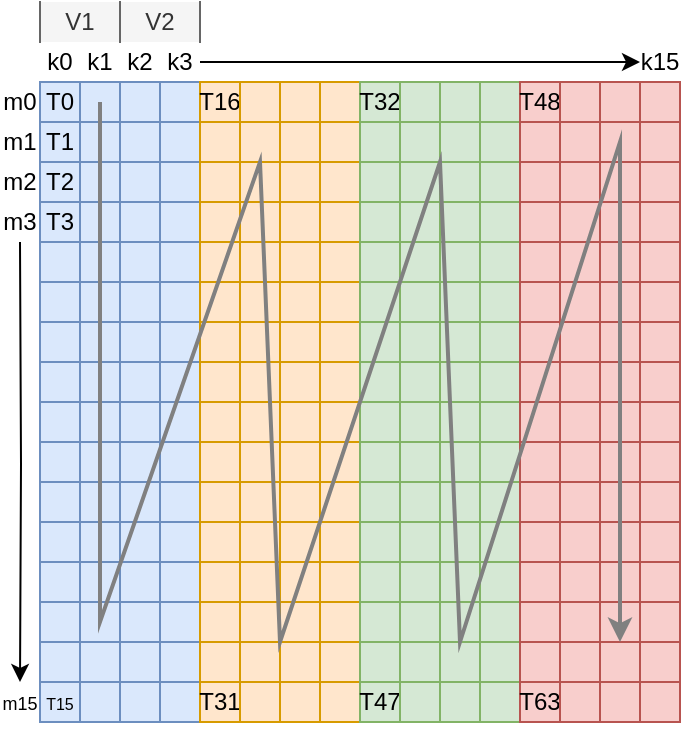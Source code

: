 <mxfile version="18.0.5" type="github"><diagram id="35EinFbRwMyjGu4cJ8Nh" name="Page-1"><mxGraphModel dx="582" dy="443" grid="1" gridSize="10" guides="1" tooltips="1" connect="1" arrows="1" fold="1" page="1" pageScale="1" pageWidth="827" pageHeight="1169" math="0" shadow="0"><root><mxCell id="0"/><mxCell id="1" parent="0"/><mxCell id="mlTDde7WmqlItRjzBf3y-60" value="" style="rounded=0;whiteSpace=wrap;html=1;fillColor=#dae8fc;strokeColor=#6c8ebf;" parent="1" vertex="1"><mxGeometry x="280" y="240" width="20" height="20" as="geometry"/></mxCell><mxCell id="mlTDde7WmqlItRjzBf3y-61" value="" style="rounded=0;whiteSpace=wrap;html=1;fillColor=#dae8fc;strokeColor=#6c8ebf;" parent="1" vertex="1"><mxGeometry x="300" y="240" width="20" height="20" as="geometry"/></mxCell><mxCell id="mlTDde7WmqlItRjzBf3y-63" value="T0" style="rounded=0;whiteSpace=wrap;html=1;fillColor=#dae8fc;strokeColor=#6c8ebf;" parent="1" vertex="1"><mxGeometry x="240" y="240" width="20" height="20" as="geometry"/></mxCell><mxCell id="mlTDde7WmqlItRjzBf3y-64" value="" style="rounded=0;whiteSpace=wrap;html=1;fillColor=#dae8fc;strokeColor=#6c8ebf;" parent="1" vertex="1"><mxGeometry x="260" y="240" width="20" height="20" as="geometry"/></mxCell><mxCell id="mlTDde7WmqlItRjzBf3y-65" value="" style="rounded=0;whiteSpace=wrap;html=1;fillColor=#dae8fc;strokeColor=#6c8ebf;" parent="1" vertex="1"><mxGeometry x="280" y="260" width="20" height="20" as="geometry"/></mxCell><mxCell id="mlTDde7WmqlItRjzBf3y-66" value="" style="rounded=0;whiteSpace=wrap;html=1;fillColor=#dae8fc;strokeColor=#6c8ebf;" parent="1" vertex="1"><mxGeometry x="300" y="260" width="20" height="20" as="geometry"/></mxCell><mxCell id="mlTDde7WmqlItRjzBf3y-67" value="T1" style="rounded=0;whiteSpace=wrap;html=1;fillColor=#dae8fc;strokeColor=#6c8ebf;" parent="1" vertex="1"><mxGeometry x="240" y="260" width="20" height="20" as="geometry"/></mxCell><mxCell id="mlTDde7WmqlItRjzBf3y-68" value="" style="rounded=0;whiteSpace=wrap;html=1;fillColor=#dae8fc;strokeColor=#6c8ebf;" parent="1" vertex="1"><mxGeometry x="260" y="260" width="20" height="20" as="geometry"/></mxCell><mxCell id="mlTDde7WmqlItRjzBf3y-69" value="" style="rounded=0;whiteSpace=wrap;html=1;fillColor=#dae8fc;strokeColor=#6c8ebf;" parent="1" vertex="1"><mxGeometry x="280" y="280" width="20" height="20" as="geometry"/></mxCell><mxCell id="mlTDde7WmqlItRjzBf3y-70" value="" style="rounded=0;whiteSpace=wrap;html=1;fillColor=#dae8fc;strokeColor=#6c8ebf;" parent="1" vertex="1"><mxGeometry x="300" y="280" width="20" height="20" as="geometry"/></mxCell><mxCell id="mlTDde7WmqlItRjzBf3y-71" value="T2" style="rounded=0;whiteSpace=wrap;html=1;fillColor=#dae8fc;strokeColor=#6c8ebf;" parent="1" vertex="1"><mxGeometry x="240" y="280" width="20" height="20" as="geometry"/></mxCell><mxCell id="mlTDde7WmqlItRjzBf3y-72" value="" style="rounded=0;whiteSpace=wrap;html=1;fillColor=#dae8fc;strokeColor=#6c8ebf;" parent="1" vertex="1"><mxGeometry x="260" y="280" width="20" height="20" as="geometry"/></mxCell><mxCell id="mlTDde7WmqlItRjzBf3y-73" value="" style="rounded=0;whiteSpace=wrap;html=1;fillColor=#dae8fc;strokeColor=#6c8ebf;" parent="1" vertex="1"><mxGeometry x="280" y="300" width="20" height="20" as="geometry"/></mxCell><mxCell id="mlTDde7WmqlItRjzBf3y-74" value="" style="rounded=0;whiteSpace=wrap;html=1;fillColor=#dae8fc;strokeColor=#6c8ebf;" parent="1" vertex="1"><mxGeometry x="300" y="300" width="20" height="20" as="geometry"/></mxCell><mxCell id="mlTDde7WmqlItRjzBf3y-75" value="T3" style="rounded=0;whiteSpace=wrap;html=1;fillColor=#dae8fc;strokeColor=#6c8ebf;" parent="1" vertex="1"><mxGeometry x="240" y="300" width="20" height="20" as="geometry"/></mxCell><mxCell id="mlTDde7WmqlItRjzBf3y-76" value="" style="rounded=0;whiteSpace=wrap;html=1;fillColor=#dae8fc;strokeColor=#6c8ebf;" parent="1" vertex="1"><mxGeometry x="260" y="300" width="20" height="20" as="geometry"/></mxCell><mxCell id="mlTDde7WmqlItRjzBf3y-77" value="" style="rounded=0;whiteSpace=wrap;html=1;fillColor=#dae8fc;strokeColor=#6c8ebf;" parent="1" vertex="1"><mxGeometry x="280" y="320" width="20" height="20" as="geometry"/></mxCell><mxCell id="mlTDde7WmqlItRjzBf3y-78" value="" style="rounded=0;whiteSpace=wrap;html=1;fillColor=#dae8fc;strokeColor=#6c8ebf;" parent="1" vertex="1"><mxGeometry x="300" y="320" width="20" height="20" as="geometry"/></mxCell><mxCell id="mlTDde7WmqlItRjzBf3y-79" value="" style="rounded=0;whiteSpace=wrap;html=1;fillColor=#dae8fc;strokeColor=#6c8ebf;" parent="1" vertex="1"><mxGeometry x="240" y="320" width="20" height="20" as="geometry"/></mxCell><mxCell id="mlTDde7WmqlItRjzBf3y-80" value="" style="rounded=0;whiteSpace=wrap;html=1;fillColor=#dae8fc;strokeColor=#6c8ebf;" parent="1" vertex="1"><mxGeometry x="260" y="320" width="20" height="20" as="geometry"/></mxCell><mxCell id="mlTDde7WmqlItRjzBf3y-81" value="" style="rounded=0;whiteSpace=wrap;html=1;fillColor=#dae8fc;strokeColor=#6c8ebf;" parent="1" vertex="1"><mxGeometry x="280" y="340" width="20" height="20" as="geometry"/></mxCell><mxCell id="mlTDde7WmqlItRjzBf3y-82" value="" style="rounded=0;whiteSpace=wrap;html=1;fillColor=#dae8fc;strokeColor=#6c8ebf;" parent="1" vertex="1"><mxGeometry x="300" y="340" width="20" height="20" as="geometry"/></mxCell><mxCell id="mlTDde7WmqlItRjzBf3y-83" value="" style="rounded=0;whiteSpace=wrap;html=1;fillColor=#dae8fc;strokeColor=#6c8ebf;" parent="1" vertex="1"><mxGeometry x="240" y="340" width="20" height="20" as="geometry"/></mxCell><mxCell id="mlTDde7WmqlItRjzBf3y-84" value="" style="rounded=0;whiteSpace=wrap;html=1;fillColor=#dae8fc;strokeColor=#6c8ebf;" parent="1" vertex="1"><mxGeometry x="260" y="340" width="20" height="20" as="geometry"/></mxCell><mxCell id="mlTDde7WmqlItRjzBf3y-85" value="" style="rounded=0;whiteSpace=wrap;html=1;fillColor=#dae8fc;strokeColor=#6c8ebf;" parent="1" vertex="1"><mxGeometry x="280" y="360" width="20" height="20" as="geometry"/></mxCell><mxCell id="mlTDde7WmqlItRjzBf3y-86" value="" style="rounded=0;whiteSpace=wrap;html=1;fillColor=#dae8fc;strokeColor=#6c8ebf;" parent="1" vertex="1"><mxGeometry x="300" y="360" width="20" height="20" as="geometry"/></mxCell><mxCell id="mlTDde7WmqlItRjzBf3y-87" value="" style="rounded=0;whiteSpace=wrap;html=1;fillColor=#dae8fc;strokeColor=#6c8ebf;" parent="1" vertex="1"><mxGeometry x="240" y="360" width="20" height="20" as="geometry"/></mxCell><mxCell id="mlTDde7WmqlItRjzBf3y-88" value="" style="rounded=0;whiteSpace=wrap;html=1;fillColor=#dae8fc;strokeColor=#6c8ebf;" parent="1" vertex="1"><mxGeometry x="260" y="360" width="20" height="20" as="geometry"/></mxCell><mxCell id="mlTDde7WmqlItRjzBf3y-89" value="" style="rounded=0;whiteSpace=wrap;html=1;fillColor=#dae8fc;strokeColor=#6c8ebf;" parent="1" vertex="1"><mxGeometry x="280" y="380" width="20" height="20" as="geometry"/></mxCell><mxCell id="mlTDde7WmqlItRjzBf3y-90" value="" style="rounded=0;whiteSpace=wrap;html=1;fillColor=#dae8fc;strokeColor=#6c8ebf;" parent="1" vertex="1"><mxGeometry x="300" y="380" width="20" height="20" as="geometry"/></mxCell><mxCell id="mlTDde7WmqlItRjzBf3y-91" value="" style="rounded=0;whiteSpace=wrap;html=1;fillColor=#dae8fc;strokeColor=#6c8ebf;" parent="1" vertex="1"><mxGeometry x="240" y="380" width="20" height="20" as="geometry"/></mxCell><mxCell id="mlTDde7WmqlItRjzBf3y-92" value="" style="rounded=0;whiteSpace=wrap;html=1;fillColor=#dae8fc;strokeColor=#6c8ebf;" parent="1" vertex="1"><mxGeometry x="260" y="380" width="20" height="20" as="geometry"/></mxCell><mxCell id="mlTDde7WmqlItRjzBf3y-93" value="" style="rounded=0;whiteSpace=wrap;html=1;fillColor=#dae8fc;strokeColor=#6c8ebf;" parent="1" vertex="1"><mxGeometry x="280" y="400" width="20" height="20" as="geometry"/></mxCell><mxCell id="mlTDde7WmqlItRjzBf3y-94" value="" style="rounded=0;whiteSpace=wrap;html=1;fillColor=#dae8fc;strokeColor=#6c8ebf;" parent="1" vertex="1"><mxGeometry x="300" y="400" width="20" height="20" as="geometry"/></mxCell><mxCell id="mlTDde7WmqlItRjzBf3y-95" value="" style="rounded=0;whiteSpace=wrap;html=1;fillColor=#dae8fc;strokeColor=#6c8ebf;" parent="1" vertex="1"><mxGeometry x="240" y="400" width="20" height="20" as="geometry"/></mxCell><mxCell id="mlTDde7WmqlItRjzBf3y-96" value="" style="rounded=0;whiteSpace=wrap;html=1;fillColor=#dae8fc;strokeColor=#6c8ebf;" parent="1" vertex="1"><mxGeometry x="260" y="400" width="20" height="20" as="geometry"/></mxCell><mxCell id="mlTDde7WmqlItRjzBf3y-97" value="" style="rounded=0;whiteSpace=wrap;html=1;fillColor=#dae8fc;strokeColor=#6c8ebf;" parent="1" vertex="1"><mxGeometry x="280" y="420" width="20" height="20" as="geometry"/></mxCell><mxCell id="mlTDde7WmqlItRjzBf3y-98" value="" style="rounded=0;whiteSpace=wrap;html=1;fillColor=#dae8fc;strokeColor=#6c8ebf;" parent="1" vertex="1"><mxGeometry x="300" y="420" width="20" height="20" as="geometry"/></mxCell><mxCell id="mlTDde7WmqlItRjzBf3y-99" value="" style="rounded=0;whiteSpace=wrap;html=1;fillColor=#dae8fc;strokeColor=#6c8ebf;" parent="1" vertex="1"><mxGeometry x="240" y="420" width="20" height="20" as="geometry"/></mxCell><mxCell id="mlTDde7WmqlItRjzBf3y-100" value="" style="rounded=0;whiteSpace=wrap;html=1;fillColor=#dae8fc;strokeColor=#6c8ebf;" parent="1" vertex="1"><mxGeometry x="260" y="420" width="20" height="20" as="geometry"/></mxCell><mxCell id="mlTDde7WmqlItRjzBf3y-101" value="" style="rounded=0;whiteSpace=wrap;html=1;fillColor=#dae8fc;strokeColor=#6c8ebf;" parent="1" vertex="1"><mxGeometry x="280" y="440" width="20" height="20" as="geometry"/></mxCell><mxCell id="mlTDde7WmqlItRjzBf3y-102" value="" style="rounded=0;whiteSpace=wrap;html=1;fillColor=#dae8fc;strokeColor=#6c8ebf;" parent="1" vertex="1"><mxGeometry x="300" y="440" width="20" height="20" as="geometry"/></mxCell><mxCell id="mlTDde7WmqlItRjzBf3y-103" value="" style="rounded=0;whiteSpace=wrap;html=1;fillColor=#dae8fc;strokeColor=#6c8ebf;" parent="1" vertex="1"><mxGeometry x="240" y="440" width="20" height="20" as="geometry"/></mxCell><mxCell id="mlTDde7WmqlItRjzBf3y-104" value="" style="rounded=0;whiteSpace=wrap;html=1;fillColor=#dae8fc;strokeColor=#6c8ebf;" parent="1" vertex="1"><mxGeometry x="260" y="440" width="20" height="20" as="geometry"/></mxCell><mxCell id="mlTDde7WmqlItRjzBf3y-105" value="" style="rounded=0;whiteSpace=wrap;html=1;fillColor=#dae8fc;strokeColor=#6c8ebf;" parent="1" vertex="1"><mxGeometry x="280" y="460" width="20" height="20" as="geometry"/></mxCell><mxCell id="mlTDde7WmqlItRjzBf3y-106" value="" style="rounded=0;whiteSpace=wrap;html=1;fillColor=#dae8fc;strokeColor=#6c8ebf;" parent="1" vertex="1"><mxGeometry x="300" y="460" width="20" height="20" as="geometry"/></mxCell><mxCell id="mlTDde7WmqlItRjzBf3y-107" value="" style="rounded=0;whiteSpace=wrap;html=1;fillColor=#dae8fc;strokeColor=#6c8ebf;" parent="1" vertex="1"><mxGeometry x="240" y="460" width="20" height="20" as="geometry"/></mxCell><mxCell id="mlTDde7WmqlItRjzBf3y-108" value="" style="rounded=0;whiteSpace=wrap;html=1;fillColor=#dae8fc;strokeColor=#6c8ebf;" parent="1" vertex="1"><mxGeometry x="260" y="460" width="20" height="20" as="geometry"/></mxCell><mxCell id="mlTDde7WmqlItRjzBf3y-109" value="" style="rounded=0;whiteSpace=wrap;html=1;fillColor=#dae8fc;strokeColor=#6c8ebf;" parent="1" vertex="1"><mxGeometry x="280" y="480" width="20" height="20" as="geometry"/></mxCell><mxCell id="mlTDde7WmqlItRjzBf3y-110" value="" style="rounded=0;whiteSpace=wrap;html=1;fillColor=#dae8fc;strokeColor=#6c8ebf;" parent="1" vertex="1"><mxGeometry x="300" y="480" width="20" height="20" as="geometry"/></mxCell><mxCell id="mlTDde7WmqlItRjzBf3y-111" value="" style="rounded=0;whiteSpace=wrap;html=1;fillColor=#dae8fc;strokeColor=#6c8ebf;" parent="1" vertex="1"><mxGeometry x="240" y="480" width="20" height="20" as="geometry"/></mxCell><mxCell id="mlTDde7WmqlItRjzBf3y-112" value="" style="rounded=0;whiteSpace=wrap;html=1;fillColor=#dae8fc;strokeColor=#6c8ebf;" parent="1" vertex="1"><mxGeometry x="260" y="480" width="20" height="20" as="geometry"/></mxCell><mxCell id="mlTDde7WmqlItRjzBf3y-113" value="" style="rounded=0;whiteSpace=wrap;html=1;fillColor=#dae8fc;strokeColor=#6c8ebf;" parent="1" vertex="1"><mxGeometry x="280" y="500" width="20" height="20" as="geometry"/></mxCell><mxCell id="mlTDde7WmqlItRjzBf3y-114" value="" style="rounded=0;whiteSpace=wrap;html=1;fillColor=#dae8fc;strokeColor=#6c8ebf;" parent="1" vertex="1"><mxGeometry x="300" y="500" width="20" height="20" as="geometry"/></mxCell><mxCell id="mlTDde7WmqlItRjzBf3y-115" value="" style="rounded=0;whiteSpace=wrap;html=1;fillColor=#dae8fc;strokeColor=#6c8ebf;" parent="1" vertex="1"><mxGeometry x="240" y="500" width="20" height="20" as="geometry"/></mxCell><mxCell id="mlTDde7WmqlItRjzBf3y-116" value="" style="rounded=0;whiteSpace=wrap;html=1;fillColor=#dae8fc;strokeColor=#6c8ebf;" parent="1" vertex="1"><mxGeometry x="260" y="500" width="20" height="20" as="geometry"/></mxCell><mxCell id="mlTDde7WmqlItRjzBf3y-117" value="" style="rounded=0;whiteSpace=wrap;html=1;fillColor=#dae8fc;strokeColor=#6c8ebf;" parent="1" vertex="1"><mxGeometry x="280" y="520" width="20" height="20" as="geometry"/></mxCell><mxCell id="mlTDde7WmqlItRjzBf3y-118" value="" style="rounded=0;whiteSpace=wrap;html=1;fillColor=#dae8fc;strokeColor=#6c8ebf;" parent="1" vertex="1"><mxGeometry x="300" y="520" width="20" height="20" as="geometry"/></mxCell><mxCell id="mlTDde7WmqlItRjzBf3y-119" value="" style="rounded=0;whiteSpace=wrap;html=1;fillColor=#dae8fc;strokeColor=#6c8ebf;" parent="1" vertex="1"><mxGeometry x="240" y="520" width="20" height="20" as="geometry"/></mxCell><mxCell id="mlTDde7WmqlItRjzBf3y-120" value="" style="rounded=0;whiteSpace=wrap;html=1;fillColor=#dae8fc;strokeColor=#6c8ebf;" parent="1" vertex="1"><mxGeometry x="260" y="520" width="20" height="20" as="geometry"/></mxCell><mxCell id="mlTDde7WmqlItRjzBf3y-121" value="" style="rounded=0;whiteSpace=wrap;html=1;fillColor=#dae8fc;strokeColor=#6c8ebf;" parent="1" vertex="1"><mxGeometry x="280" y="540" width="20" height="20" as="geometry"/></mxCell><mxCell id="mlTDde7WmqlItRjzBf3y-122" value="" style="rounded=0;whiteSpace=wrap;html=1;fillColor=#dae8fc;strokeColor=#6c8ebf;" parent="1" vertex="1"><mxGeometry x="300" y="540" width="20" height="20" as="geometry"/></mxCell><mxCell id="mlTDde7WmqlItRjzBf3y-123" value="&lt;p&gt;&lt;font style=&quot;font-size: 8px;&quot;&gt;T15&lt;/font&gt;&lt;/p&gt;" style="rounded=0;whiteSpace=wrap;html=1;fillColor=#dae8fc;strokeColor=#6c8ebf;" parent="1" vertex="1"><mxGeometry x="240" y="540" width="20" height="20" as="geometry"/></mxCell><mxCell id="mlTDde7WmqlItRjzBf3y-124" value="" style="rounded=0;whiteSpace=wrap;html=1;fillColor=#dae8fc;strokeColor=#6c8ebf;" parent="1" vertex="1"><mxGeometry x="260" y="540" width="20" height="20" as="geometry"/></mxCell><mxCell id="mlTDde7WmqlItRjzBf3y-128" value="" style="edgeStyle=orthogonalEdgeStyle;rounded=0;orthogonalLoop=1;jettySize=auto;html=1;" parent="1" target="mlTDde7WmqlItRjzBf3y-127" edge="1"><mxGeometry relative="1" as="geometry"><mxPoint x="230" y="320" as="sourcePoint"/></mxGeometry></mxCell><mxCell id="mlTDde7WmqlItRjzBf3y-125" value="m0" style="text;html=1;strokeColor=none;fillColor=none;align=center;verticalAlign=middle;whiteSpace=wrap;rounded=0;" parent="1" vertex="1"><mxGeometry x="220" y="240" width="20" height="20" as="geometry"/></mxCell><mxCell id="mlTDde7WmqlItRjzBf3y-127" value="&lt;font style=&quot;font-size: 9px;&quot;&gt;m15&lt;/font&gt;" style="text;html=1;strokeColor=none;fillColor=none;align=center;verticalAlign=middle;whiteSpace=wrap;rounded=0;" parent="1" vertex="1"><mxGeometry x="220" y="540" width="20" height="20" as="geometry"/></mxCell><mxCell id="mlTDde7WmqlItRjzBf3y-132" value="" style="edgeStyle=orthogonalEdgeStyle;rounded=0;orthogonalLoop=1;jettySize=auto;html=1;fontSize=9;" parent="1" edge="1"><mxGeometry relative="1" as="geometry"><mxPoint x="320" y="230" as="sourcePoint"/><mxPoint x="540" y="230" as="targetPoint"/></mxGeometry></mxCell><mxCell id="mlTDde7WmqlItRjzBf3y-129" value="k0" style="text;html=1;strokeColor=none;fillColor=none;align=center;verticalAlign=middle;whiteSpace=wrap;rounded=0;" parent="1" vertex="1"><mxGeometry x="240" y="220" width="20" height="20" as="geometry"/></mxCell><mxCell id="mlTDde7WmqlItRjzBf3y-134" value="" style="rounded=0;whiteSpace=wrap;html=1;fillColor=#ffe6cc;strokeColor=#d79b00;" parent="1" vertex="1"><mxGeometry x="360" y="240" width="20" height="20" as="geometry"/></mxCell><mxCell id="mlTDde7WmqlItRjzBf3y-135" value="" style="rounded=0;whiteSpace=wrap;html=1;fillColor=#ffe6cc;strokeColor=#d79b00;" parent="1" vertex="1"><mxGeometry x="380" y="240" width="20" height="20" as="geometry"/></mxCell><mxCell id="mlTDde7WmqlItRjzBf3y-136" value="" style="rounded=0;whiteSpace=wrap;html=1;fillColor=#ffe6cc;strokeColor=#d79b00;" parent="1" vertex="1"><mxGeometry x="320" y="240" width="20" height="20" as="geometry"/></mxCell><mxCell id="mlTDde7WmqlItRjzBf3y-137" value="" style="rounded=0;whiteSpace=wrap;html=1;fillColor=#ffe6cc;strokeColor=#d79b00;" parent="1" vertex="1"><mxGeometry x="340" y="240" width="20" height="20" as="geometry"/></mxCell><mxCell id="mlTDde7WmqlItRjzBf3y-138" value="" style="rounded=0;whiteSpace=wrap;html=1;fillColor=#ffe6cc;strokeColor=#d79b00;" parent="1" vertex="1"><mxGeometry x="360" y="260" width="20" height="20" as="geometry"/></mxCell><mxCell id="mlTDde7WmqlItRjzBf3y-139" value="" style="rounded=0;whiteSpace=wrap;html=1;fillColor=#ffe6cc;strokeColor=#d79b00;" parent="1" vertex="1"><mxGeometry x="380" y="260" width="20" height="20" as="geometry"/></mxCell><mxCell id="mlTDde7WmqlItRjzBf3y-140" value="" style="rounded=0;whiteSpace=wrap;html=1;fillColor=#ffe6cc;strokeColor=#d79b00;" parent="1" vertex="1"><mxGeometry x="320" y="260" width="20" height="20" as="geometry"/></mxCell><mxCell id="mlTDde7WmqlItRjzBf3y-141" value="" style="rounded=0;whiteSpace=wrap;html=1;fillColor=#ffe6cc;strokeColor=#d79b00;" parent="1" vertex="1"><mxGeometry x="340" y="260" width="20" height="20" as="geometry"/></mxCell><mxCell id="mlTDde7WmqlItRjzBf3y-142" value="" style="rounded=0;whiteSpace=wrap;html=1;fillColor=#ffe6cc;strokeColor=#d79b00;" parent="1" vertex="1"><mxGeometry x="360" y="280" width="20" height="20" as="geometry"/></mxCell><mxCell id="mlTDde7WmqlItRjzBf3y-143" value="" style="rounded=0;whiteSpace=wrap;html=1;fillColor=#ffe6cc;strokeColor=#d79b00;" parent="1" vertex="1"><mxGeometry x="380" y="280" width="20" height="20" as="geometry"/></mxCell><mxCell id="mlTDde7WmqlItRjzBf3y-144" value="" style="rounded=0;whiteSpace=wrap;html=1;fillColor=#ffe6cc;strokeColor=#d79b00;" parent="1" vertex="1"><mxGeometry x="320" y="280" width="20" height="20" as="geometry"/></mxCell><mxCell id="mlTDde7WmqlItRjzBf3y-145" value="" style="rounded=0;whiteSpace=wrap;html=1;fillColor=#ffe6cc;strokeColor=#d79b00;" parent="1" vertex="1"><mxGeometry x="340" y="280" width="20" height="20" as="geometry"/></mxCell><mxCell id="mlTDde7WmqlItRjzBf3y-146" value="" style="rounded=0;whiteSpace=wrap;html=1;fillColor=#ffe6cc;strokeColor=#d79b00;" parent="1" vertex="1"><mxGeometry x="360" y="300" width="20" height="20" as="geometry"/></mxCell><mxCell id="mlTDde7WmqlItRjzBf3y-147" value="" style="rounded=0;whiteSpace=wrap;html=1;fillColor=#ffe6cc;strokeColor=#d79b00;" parent="1" vertex="1"><mxGeometry x="380" y="300" width="20" height="20" as="geometry"/></mxCell><mxCell id="mlTDde7WmqlItRjzBf3y-148" value="" style="rounded=0;whiteSpace=wrap;html=1;fillColor=#ffe6cc;strokeColor=#d79b00;" parent="1" vertex="1"><mxGeometry x="320" y="300" width="20" height="20" as="geometry"/></mxCell><mxCell id="mlTDde7WmqlItRjzBf3y-149" value="" style="rounded=0;whiteSpace=wrap;html=1;fillColor=#ffe6cc;strokeColor=#d79b00;" parent="1" vertex="1"><mxGeometry x="340" y="300" width="20" height="20" as="geometry"/></mxCell><mxCell id="mlTDde7WmqlItRjzBf3y-150" value="" style="rounded=0;whiteSpace=wrap;html=1;fillColor=#ffe6cc;strokeColor=#d79b00;" parent="1" vertex="1"><mxGeometry x="360" y="320" width="20" height="20" as="geometry"/></mxCell><mxCell id="mlTDde7WmqlItRjzBf3y-151" value="" style="rounded=0;whiteSpace=wrap;html=1;fillColor=#ffe6cc;strokeColor=#d79b00;" parent="1" vertex="1"><mxGeometry x="380" y="320" width="20" height="20" as="geometry"/></mxCell><mxCell id="mlTDde7WmqlItRjzBf3y-152" value="" style="rounded=0;whiteSpace=wrap;html=1;fillColor=#ffe6cc;strokeColor=#d79b00;" parent="1" vertex="1"><mxGeometry x="320" y="320" width="20" height="20" as="geometry"/></mxCell><mxCell id="mlTDde7WmqlItRjzBf3y-153" value="" style="rounded=0;whiteSpace=wrap;html=1;fillColor=#ffe6cc;strokeColor=#d79b00;" parent="1" vertex="1"><mxGeometry x="340" y="320" width="20" height="20" as="geometry"/></mxCell><mxCell id="mlTDde7WmqlItRjzBf3y-154" value="" style="rounded=0;whiteSpace=wrap;html=1;fillColor=#ffe6cc;strokeColor=#d79b00;" parent="1" vertex="1"><mxGeometry x="360" y="340" width="20" height="20" as="geometry"/></mxCell><mxCell id="mlTDde7WmqlItRjzBf3y-155" value="" style="rounded=0;whiteSpace=wrap;html=1;fillColor=#ffe6cc;strokeColor=#d79b00;" parent="1" vertex="1"><mxGeometry x="380" y="340" width="20" height="20" as="geometry"/></mxCell><mxCell id="mlTDde7WmqlItRjzBf3y-156" value="" style="rounded=0;whiteSpace=wrap;html=1;fillColor=#ffe6cc;strokeColor=#d79b00;" parent="1" vertex="1"><mxGeometry x="320" y="340" width="20" height="20" as="geometry"/></mxCell><mxCell id="mlTDde7WmqlItRjzBf3y-157" value="" style="rounded=0;whiteSpace=wrap;html=1;fillColor=#ffe6cc;strokeColor=#d79b00;" parent="1" vertex="1"><mxGeometry x="340" y="340" width="20" height="20" as="geometry"/></mxCell><mxCell id="mlTDde7WmqlItRjzBf3y-158" value="" style="rounded=0;whiteSpace=wrap;html=1;fillColor=#ffe6cc;strokeColor=#d79b00;" parent="1" vertex="1"><mxGeometry x="360" y="360" width="20" height="20" as="geometry"/></mxCell><mxCell id="mlTDde7WmqlItRjzBf3y-159" value="" style="rounded=0;whiteSpace=wrap;html=1;fillColor=#ffe6cc;strokeColor=#d79b00;" parent="1" vertex="1"><mxGeometry x="380" y="360" width="20" height="20" as="geometry"/></mxCell><mxCell id="mlTDde7WmqlItRjzBf3y-160" value="" style="rounded=0;whiteSpace=wrap;html=1;fillColor=#ffe6cc;strokeColor=#d79b00;" parent="1" vertex="1"><mxGeometry x="320" y="360" width="20" height="20" as="geometry"/></mxCell><mxCell id="mlTDde7WmqlItRjzBf3y-161" value="" style="rounded=0;whiteSpace=wrap;html=1;fillColor=#ffe6cc;strokeColor=#d79b00;" parent="1" vertex="1"><mxGeometry x="340" y="360" width="20" height="20" as="geometry"/></mxCell><mxCell id="mlTDde7WmqlItRjzBf3y-162" value="" style="rounded=0;whiteSpace=wrap;html=1;fillColor=#ffe6cc;strokeColor=#d79b00;" parent="1" vertex="1"><mxGeometry x="360" y="380" width="20" height="20" as="geometry"/></mxCell><mxCell id="mlTDde7WmqlItRjzBf3y-163" value="" style="rounded=0;whiteSpace=wrap;html=1;fillColor=#ffe6cc;strokeColor=#d79b00;" parent="1" vertex="1"><mxGeometry x="380" y="380" width="20" height="20" as="geometry"/></mxCell><mxCell id="mlTDde7WmqlItRjzBf3y-164" value="" style="rounded=0;whiteSpace=wrap;html=1;fillColor=#ffe6cc;strokeColor=#d79b00;" parent="1" vertex="1"><mxGeometry x="320" y="380" width="20" height="20" as="geometry"/></mxCell><mxCell id="mlTDde7WmqlItRjzBf3y-165" value="" style="rounded=0;whiteSpace=wrap;html=1;fillColor=#ffe6cc;strokeColor=#d79b00;" parent="1" vertex="1"><mxGeometry x="340" y="380" width="20" height="20" as="geometry"/></mxCell><mxCell id="mlTDde7WmqlItRjzBf3y-166" value="" style="rounded=0;whiteSpace=wrap;html=1;fillColor=#ffe6cc;strokeColor=#d79b00;" parent="1" vertex="1"><mxGeometry x="360" y="400" width="20" height="20" as="geometry"/></mxCell><mxCell id="mlTDde7WmqlItRjzBf3y-167" value="" style="rounded=0;whiteSpace=wrap;html=1;fillColor=#ffe6cc;strokeColor=#d79b00;" parent="1" vertex="1"><mxGeometry x="380" y="400" width="20" height="20" as="geometry"/></mxCell><mxCell id="mlTDde7WmqlItRjzBf3y-168" value="" style="rounded=0;whiteSpace=wrap;html=1;fillColor=#ffe6cc;strokeColor=#d79b00;" parent="1" vertex="1"><mxGeometry x="320" y="400" width="20" height="20" as="geometry"/></mxCell><mxCell id="mlTDde7WmqlItRjzBf3y-169" value="" style="rounded=0;whiteSpace=wrap;html=1;fillColor=#ffe6cc;strokeColor=#d79b00;" parent="1" vertex="1"><mxGeometry x="340" y="400" width="20" height="20" as="geometry"/></mxCell><mxCell id="mlTDde7WmqlItRjzBf3y-170" value="" style="rounded=0;whiteSpace=wrap;html=1;fillColor=#ffe6cc;strokeColor=#d79b00;" parent="1" vertex="1"><mxGeometry x="360" y="420" width="20" height="20" as="geometry"/></mxCell><mxCell id="mlTDde7WmqlItRjzBf3y-171" value="" style="rounded=0;whiteSpace=wrap;html=1;fillColor=#ffe6cc;strokeColor=#d79b00;" parent="1" vertex="1"><mxGeometry x="380" y="420" width="20" height="20" as="geometry"/></mxCell><mxCell id="mlTDde7WmqlItRjzBf3y-172" value="" style="rounded=0;whiteSpace=wrap;html=1;fillColor=#ffe6cc;strokeColor=#d79b00;" parent="1" vertex="1"><mxGeometry x="320" y="420" width="20" height="20" as="geometry"/></mxCell><mxCell id="mlTDde7WmqlItRjzBf3y-173" value="" style="rounded=0;whiteSpace=wrap;html=1;fillColor=#ffe6cc;strokeColor=#d79b00;" parent="1" vertex="1"><mxGeometry x="340" y="420" width="20" height="20" as="geometry"/></mxCell><mxCell id="mlTDde7WmqlItRjzBf3y-174" value="" style="rounded=0;whiteSpace=wrap;html=1;fillColor=#ffe6cc;strokeColor=#d79b00;" parent="1" vertex="1"><mxGeometry x="360" y="440" width="20" height="20" as="geometry"/></mxCell><mxCell id="mlTDde7WmqlItRjzBf3y-175" value="" style="rounded=0;whiteSpace=wrap;html=1;fillColor=#ffe6cc;strokeColor=#d79b00;" parent="1" vertex="1"><mxGeometry x="380" y="440" width="20" height="20" as="geometry"/></mxCell><mxCell id="mlTDde7WmqlItRjzBf3y-176" value="" style="rounded=0;whiteSpace=wrap;html=1;fillColor=#ffe6cc;strokeColor=#d79b00;" parent="1" vertex="1"><mxGeometry x="320" y="440" width="20" height="20" as="geometry"/></mxCell><mxCell id="mlTDde7WmqlItRjzBf3y-177" value="" style="rounded=0;whiteSpace=wrap;html=1;fillColor=#ffe6cc;strokeColor=#d79b00;" parent="1" vertex="1"><mxGeometry x="340" y="440" width="20" height="20" as="geometry"/></mxCell><mxCell id="mlTDde7WmqlItRjzBf3y-178" value="" style="rounded=0;whiteSpace=wrap;html=1;fillColor=#ffe6cc;strokeColor=#d79b00;" parent="1" vertex="1"><mxGeometry x="360" y="460" width="20" height="20" as="geometry"/></mxCell><mxCell id="mlTDde7WmqlItRjzBf3y-179" value="" style="rounded=0;whiteSpace=wrap;html=1;fillColor=#ffe6cc;strokeColor=#d79b00;" parent="1" vertex="1"><mxGeometry x="380" y="460" width="20" height="20" as="geometry"/></mxCell><mxCell id="mlTDde7WmqlItRjzBf3y-180" value="" style="rounded=0;whiteSpace=wrap;html=1;fillColor=#ffe6cc;strokeColor=#d79b00;" parent="1" vertex="1"><mxGeometry x="320" y="460" width="20" height="20" as="geometry"/></mxCell><mxCell id="mlTDde7WmqlItRjzBf3y-181" value="" style="rounded=0;whiteSpace=wrap;html=1;fillColor=#ffe6cc;strokeColor=#d79b00;" parent="1" vertex="1"><mxGeometry x="340" y="460" width="20" height="20" as="geometry"/></mxCell><mxCell id="mlTDde7WmqlItRjzBf3y-182" value="" style="rounded=0;whiteSpace=wrap;html=1;fillColor=#ffe6cc;strokeColor=#d79b00;" parent="1" vertex="1"><mxGeometry x="360" y="480" width="20" height="20" as="geometry"/></mxCell><mxCell id="mlTDde7WmqlItRjzBf3y-183" value="" style="rounded=0;whiteSpace=wrap;html=1;fillColor=#ffe6cc;strokeColor=#d79b00;" parent="1" vertex="1"><mxGeometry x="380" y="480" width="20" height="20" as="geometry"/></mxCell><mxCell id="mlTDde7WmqlItRjzBf3y-184" value="" style="rounded=0;whiteSpace=wrap;html=1;fillColor=#ffe6cc;strokeColor=#d79b00;" parent="1" vertex="1"><mxGeometry x="320" y="480" width="20" height="20" as="geometry"/></mxCell><mxCell id="mlTDde7WmqlItRjzBf3y-185" value="" style="rounded=0;whiteSpace=wrap;html=1;fillColor=#ffe6cc;strokeColor=#d79b00;" parent="1" vertex="1"><mxGeometry x="340" y="480" width="20" height="20" as="geometry"/></mxCell><mxCell id="mlTDde7WmqlItRjzBf3y-186" value="" style="rounded=0;whiteSpace=wrap;html=1;fillColor=#ffe6cc;strokeColor=#d79b00;" parent="1" vertex="1"><mxGeometry x="360" y="500" width="20" height="20" as="geometry"/></mxCell><mxCell id="mlTDde7WmqlItRjzBf3y-187" value="" style="rounded=0;whiteSpace=wrap;html=1;fillColor=#ffe6cc;strokeColor=#d79b00;" parent="1" vertex="1"><mxGeometry x="380" y="500" width="20" height="20" as="geometry"/></mxCell><mxCell id="mlTDde7WmqlItRjzBf3y-188" value="" style="rounded=0;whiteSpace=wrap;html=1;fillColor=#ffe6cc;strokeColor=#d79b00;" parent="1" vertex="1"><mxGeometry x="320" y="500" width="20" height="20" as="geometry"/></mxCell><mxCell id="mlTDde7WmqlItRjzBf3y-189" value="" style="rounded=0;whiteSpace=wrap;html=1;fillColor=#ffe6cc;strokeColor=#d79b00;" parent="1" vertex="1"><mxGeometry x="340" y="500" width="20" height="20" as="geometry"/></mxCell><mxCell id="mlTDde7WmqlItRjzBf3y-190" value="" style="rounded=0;whiteSpace=wrap;html=1;fillColor=#ffe6cc;strokeColor=#d79b00;" parent="1" vertex="1"><mxGeometry x="360" y="520" width="20" height="20" as="geometry"/></mxCell><mxCell id="mlTDde7WmqlItRjzBf3y-191" value="" style="rounded=0;whiteSpace=wrap;html=1;fillColor=#ffe6cc;strokeColor=#d79b00;" parent="1" vertex="1"><mxGeometry x="380" y="520" width="20" height="20" as="geometry"/></mxCell><mxCell id="mlTDde7WmqlItRjzBf3y-192" value="" style="rounded=0;whiteSpace=wrap;html=1;fillColor=#ffe6cc;strokeColor=#d79b00;" parent="1" vertex="1"><mxGeometry x="320" y="520" width="20" height="20" as="geometry"/></mxCell><mxCell id="mlTDde7WmqlItRjzBf3y-193" value="" style="rounded=0;whiteSpace=wrap;html=1;fillColor=#ffe6cc;strokeColor=#d79b00;" parent="1" vertex="1"><mxGeometry x="340" y="520" width="20" height="20" as="geometry"/></mxCell><mxCell id="mlTDde7WmqlItRjzBf3y-194" value="" style="rounded=0;whiteSpace=wrap;html=1;fillColor=#ffe6cc;strokeColor=#d79b00;" parent="1" vertex="1"><mxGeometry x="360" y="540" width="20" height="20" as="geometry"/></mxCell><mxCell id="mlTDde7WmqlItRjzBf3y-195" value="" style="rounded=0;whiteSpace=wrap;html=1;fillColor=#ffe6cc;strokeColor=#d79b00;" parent="1" vertex="1"><mxGeometry x="380" y="540" width="20" height="20" as="geometry"/></mxCell><mxCell id="mlTDde7WmqlItRjzBf3y-196" value="" style="rounded=0;whiteSpace=wrap;html=1;fillColor=#ffe6cc;strokeColor=#d79b00;" parent="1" vertex="1"><mxGeometry x="320" y="540" width="20" height="20" as="geometry"/></mxCell><mxCell id="mlTDde7WmqlItRjzBf3y-197" value="" style="rounded=0;whiteSpace=wrap;html=1;fillColor=#ffe6cc;strokeColor=#d79b00;" parent="1" vertex="1"><mxGeometry x="340" y="540" width="20" height="20" as="geometry"/></mxCell><mxCell id="mlTDde7WmqlItRjzBf3y-198" value="" style="rounded=0;whiteSpace=wrap;html=1;fillColor=#ffe6cc;strokeColor=#d79b00;" parent="1" vertex="1"><mxGeometry x="360" y="240" width="20" height="20" as="geometry"/></mxCell><mxCell id="mlTDde7WmqlItRjzBf3y-199" value="" style="rounded=0;whiteSpace=wrap;html=1;fillColor=#ffe6cc;strokeColor=#d79b00;" parent="1" vertex="1"><mxGeometry x="380" y="240" width="20" height="20" as="geometry"/></mxCell><mxCell id="mlTDde7WmqlItRjzBf3y-200" value="T16" style="rounded=0;whiteSpace=wrap;html=1;fillColor=#ffe6cc;strokeColor=#d79b00;" parent="1" vertex="1"><mxGeometry x="320" y="240" width="20" height="20" as="geometry"/></mxCell><mxCell id="mlTDde7WmqlItRjzBf3y-201" value="" style="rounded=0;whiteSpace=wrap;html=1;fillColor=#ffe6cc;strokeColor=#d79b00;" parent="1" vertex="1"><mxGeometry x="340" y="240" width="20" height="20" as="geometry"/></mxCell><mxCell id="mlTDde7WmqlItRjzBf3y-202" value="" style="rounded=0;whiteSpace=wrap;html=1;fillColor=#ffe6cc;strokeColor=#d79b00;" parent="1" vertex="1"><mxGeometry x="360" y="260" width="20" height="20" as="geometry"/></mxCell><mxCell id="mlTDde7WmqlItRjzBf3y-203" value="" style="rounded=0;whiteSpace=wrap;html=1;fillColor=#ffe6cc;strokeColor=#d79b00;" parent="1" vertex="1"><mxGeometry x="380" y="260" width="20" height="20" as="geometry"/></mxCell><mxCell id="mlTDde7WmqlItRjzBf3y-204" value="" style="rounded=0;whiteSpace=wrap;html=1;fillColor=#ffe6cc;strokeColor=#d79b00;" parent="1" vertex="1"><mxGeometry x="320" y="260" width="20" height="20" as="geometry"/></mxCell><mxCell id="mlTDde7WmqlItRjzBf3y-205" value="" style="rounded=0;whiteSpace=wrap;html=1;fillColor=#ffe6cc;strokeColor=#d79b00;" parent="1" vertex="1"><mxGeometry x="340" y="260" width="20" height="20" as="geometry"/></mxCell><mxCell id="mlTDde7WmqlItRjzBf3y-206" value="" style="rounded=0;whiteSpace=wrap;html=1;fillColor=#ffe6cc;strokeColor=#d79b00;" parent="1" vertex="1"><mxGeometry x="360" y="280" width="20" height="20" as="geometry"/></mxCell><mxCell id="mlTDde7WmqlItRjzBf3y-207" value="" style="rounded=0;whiteSpace=wrap;html=1;fillColor=#ffe6cc;strokeColor=#d79b00;" parent="1" vertex="1"><mxGeometry x="380" y="280" width="20" height="20" as="geometry"/></mxCell><mxCell id="mlTDde7WmqlItRjzBf3y-208" value="" style="rounded=0;whiteSpace=wrap;html=1;fillColor=#ffe6cc;strokeColor=#d79b00;" parent="1" vertex="1"><mxGeometry x="320" y="280" width="20" height="20" as="geometry"/></mxCell><mxCell id="mlTDde7WmqlItRjzBf3y-209" value="" style="rounded=0;whiteSpace=wrap;html=1;fillColor=#ffe6cc;strokeColor=#d79b00;" parent="1" vertex="1"><mxGeometry x="340" y="280" width="20" height="20" as="geometry"/></mxCell><mxCell id="mlTDde7WmqlItRjzBf3y-210" value="" style="rounded=0;whiteSpace=wrap;html=1;fillColor=#ffe6cc;strokeColor=#d79b00;" parent="1" vertex="1"><mxGeometry x="360" y="300" width="20" height="20" as="geometry"/></mxCell><mxCell id="mlTDde7WmqlItRjzBf3y-211" value="" style="rounded=0;whiteSpace=wrap;html=1;fillColor=#ffe6cc;strokeColor=#d79b00;" parent="1" vertex="1"><mxGeometry x="380" y="300" width="20" height="20" as="geometry"/></mxCell><mxCell id="mlTDde7WmqlItRjzBf3y-212" value="" style="rounded=0;whiteSpace=wrap;html=1;fillColor=#ffe6cc;strokeColor=#d79b00;" parent="1" vertex="1"><mxGeometry x="320" y="300" width="20" height="20" as="geometry"/></mxCell><mxCell id="mlTDde7WmqlItRjzBf3y-213" value="" style="rounded=0;whiteSpace=wrap;html=1;fillColor=#ffe6cc;strokeColor=#d79b00;" parent="1" vertex="1"><mxGeometry x="340" y="300" width="20" height="20" as="geometry"/></mxCell><mxCell id="mlTDde7WmqlItRjzBf3y-214" value="" style="rounded=0;whiteSpace=wrap;html=1;fillColor=#ffe6cc;strokeColor=#d79b00;" parent="1" vertex="1"><mxGeometry x="360" y="320" width="20" height="20" as="geometry"/></mxCell><mxCell id="mlTDde7WmqlItRjzBf3y-215" value="" style="rounded=0;whiteSpace=wrap;html=1;fillColor=#ffe6cc;strokeColor=#d79b00;" parent="1" vertex="1"><mxGeometry x="380" y="320" width="20" height="20" as="geometry"/></mxCell><mxCell id="mlTDde7WmqlItRjzBf3y-216" value="" style="rounded=0;whiteSpace=wrap;html=1;fillColor=#ffe6cc;strokeColor=#d79b00;" parent="1" vertex="1"><mxGeometry x="320" y="320" width="20" height="20" as="geometry"/></mxCell><mxCell id="mlTDde7WmqlItRjzBf3y-217" value="" style="rounded=0;whiteSpace=wrap;html=1;fillColor=#ffe6cc;strokeColor=#d79b00;" parent="1" vertex="1"><mxGeometry x="340" y="320" width="20" height="20" as="geometry"/></mxCell><mxCell id="mlTDde7WmqlItRjzBf3y-218" value="" style="rounded=0;whiteSpace=wrap;html=1;fillColor=#ffe6cc;strokeColor=#d79b00;" parent="1" vertex="1"><mxGeometry x="360" y="340" width="20" height="20" as="geometry"/></mxCell><mxCell id="mlTDde7WmqlItRjzBf3y-219" value="" style="rounded=0;whiteSpace=wrap;html=1;fillColor=#ffe6cc;strokeColor=#d79b00;" parent="1" vertex="1"><mxGeometry x="380" y="340" width="20" height="20" as="geometry"/></mxCell><mxCell id="mlTDde7WmqlItRjzBf3y-220" value="" style="rounded=0;whiteSpace=wrap;html=1;fillColor=#ffe6cc;strokeColor=#d79b00;" parent="1" vertex="1"><mxGeometry x="320" y="340" width="20" height="20" as="geometry"/></mxCell><mxCell id="mlTDde7WmqlItRjzBf3y-221" value="" style="rounded=0;whiteSpace=wrap;html=1;fillColor=#ffe6cc;strokeColor=#d79b00;" parent="1" vertex="1"><mxGeometry x="340" y="340" width="20" height="20" as="geometry"/></mxCell><mxCell id="mlTDde7WmqlItRjzBf3y-222" value="" style="rounded=0;whiteSpace=wrap;html=1;fillColor=#ffe6cc;strokeColor=#d79b00;" parent="1" vertex="1"><mxGeometry x="360" y="360" width="20" height="20" as="geometry"/></mxCell><mxCell id="mlTDde7WmqlItRjzBf3y-223" value="" style="rounded=0;whiteSpace=wrap;html=1;fillColor=#ffe6cc;strokeColor=#d79b00;" parent="1" vertex="1"><mxGeometry x="380" y="360" width="20" height="20" as="geometry"/></mxCell><mxCell id="mlTDde7WmqlItRjzBf3y-224" value="" style="rounded=0;whiteSpace=wrap;html=1;fillColor=#ffe6cc;strokeColor=#d79b00;" parent="1" vertex="1"><mxGeometry x="320" y="360" width="20" height="20" as="geometry"/></mxCell><mxCell id="mlTDde7WmqlItRjzBf3y-225" value="" style="rounded=0;whiteSpace=wrap;html=1;fillColor=#ffe6cc;strokeColor=#d79b00;" parent="1" vertex="1"><mxGeometry x="340" y="360" width="20" height="20" as="geometry"/></mxCell><mxCell id="mlTDde7WmqlItRjzBf3y-226" value="" style="rounded=0;whiteSpace=wrap;html=1;fillColor=#ffe6cc;strokeColor=#d79b00;" parent="1" vertex="1"><mxGeometry x="360" y="380" width="20" height="20" as="geometry"/></mxCell><mxCell id="mlTDde7WmqlItRjzBf3y-227" value="" style="rounded=0;whiteSpace=wrap;html=1;fillColor=#ffe6cc;strokeColor=#d79b00;" parent="1" vertex="1"><mxGeometry x="380" y="380" width="20" height="20" as="geometry"/></mxCell><mxCell id="mlTDde7WmqlItRjzBf3y-228" value="" style="rounded=0;whiteSpace=wrap;html=1;fillColor=#ffe6cc;strokeColor=#d79b00;" parent="1" vertex="1"><mxGeometry x="320" y="380" width="20" height="20" as="geometry"/></mxCell><mxCell id="mlTDde7WmqlItRjzBf3y-229" value="" style="rounded=0;whiteSpace=wrap;html=1;fillColor=#ffe6cc;strokeColor=#d79b00;" parent="1" vertex="1"><mxGeometry x="340" y="380" width="20" height="20" as="geometry"/></mxCell><mxCell id="mlTDde7WmqlItRjzBf3y-230" value="" style="rounded=0;whiteSpace=wrap;html=1;fillColor=#ffe6cc;strokeColor=#d79b00;" parent="1" vertex="1"><mxGeometry x="360" y="400" width="20" height="20" as="geometry"/></mxCell><mxCell id="mlTDde7WmqlItRjzBf3y-231" value="" style="rounded=0;whiteSpace=wrap;html=1;fillColor=#ffe6cc;strokeColor=#d79b00;" parent="1" vertex="1"><mxGeometry x="380" y="400" width="20" height="20" as="geometry"/></mxCell><mxCell id="mlTDde7WmqlItRjzBf3y-232" value="" style="rounded=0;whiteSpace=wrap;html=1;fillColor=#ffe6cc;strokeColor=#d79b00;" parent="1" vertex="1"><mxGeometry x="320" y="400" width="20" height="20" as="geometry"/></mxCell><mxCell id="mlTDde7WmqlItRjzBf3y-233" value="" style="rounded=0;whiteSpace=wrap;html=1;fillColor=#ffe6cc;strokeColor=#d79b00;" parent="1" vertex="1"><mxGeometry x="340" y="400" width="20" height="20" as="geometry"/></mxCell><mxCell id="mlTDde7WmqlItRjzBf3y-234" value="" style="rounded=0;whiteSpace=wrap;html=1;fillColor=#ffe6cc;strokeColor=#d79b00;" parent="1" vertex="1"><mxGeometry x="360" y="420" width="20" height="20" as="geometry"/></mxCell><mxCell id="mlTDde7WmqlItRjzBf3y-235" value="" style="rounded=0;whiteSpace=wrap;html=1;fillColor=#ffe6cc;strokeColor=#d79b00;" parent="1" vertex="1"><mxGeometry x="380" y="420" width="20" height="20" as="geometry"/></mxCell><mxCell id="mlTDde7WmqlItRjzBf3y-236" value="" style="rounded=0;whiteSpace=wrap;html=1;fillColor=#ffe6cc;strokeColor=#d79b00;" parent="1" vertex="1"><mxGeometry x="320" y="420" width="20" height="20" as="geometry"/></mxCell><mxCell id="mlTDde7WmqlItRjzBf3y-237" value="" style="rounded=0;whiteSpace=wrap;html=1;fillColor=#ffe6cc;strokeColor=#d79b00;" parent="1" vertex="1"><mxGeometry x="340" y="420" width="20" height="20" as="geometry"/></mxCell><mxCell id="mlTDde7WmqlItRjzBf3y-238" value="" style="rounded=0;whiteSpace=wrap;html=1;fillColor=#ffe6cc;strokeColor=#d79b00;" parent="1" vertex="1"><mxGeometry x="360" y="440" width="20" height="20" as="geometry"/></mxCell><mxCell id="mlTDde7WmqlItRjzBf3y-239" value="" style="rounded=0;whiteSpace=wrap;html=1;fillColor=#ffe6cc;strokeColor=#d79b00;" parent="1" vertex="1"><mxGeometry x="380" y="440" width="20" height="20" as="geometry"/></mxCell><mxCell id="mlTDde7WmqlItRjzBf3y-240" value="" style="rounded=0;whiteSpace=wrap;html=1;fillColor=#ffe6cc;strokeColor=#d79b00;" parent="1" vertex="1"><mxGeometry x="320" y="440" width="20" height="20" as="geometry"/></mxCell><mxCell id="mlTDde7WmqlItRjzBf3y-241" value="" style="rounded=0;whiteSpace=wrap;html=1;fillColor=#ffe6cc;strokeColor=#d79b00;" parent="1" vertex="1"><mxGeometry x="340" y="440" width="20" height="20" as="geometry"/></mxCell><mxCell id="mlTDde7WmqlItRjzBf3y-242" value="" style="rounded=0;whiteSpace=wrap;html=1;fillColor=#ffe6cc;strokeColor=#d79b00;" parent="1" vertex="1"><mxGeometry x="360" y="460" width="20" height="20" as="geometry"/></mxCell><mxCell id="mlTDde7WmqlItRjzBf3y-243" value="" style="rounded=0;whiteSpace=wrap;html=1;fillColor=#ffe6cc;strokeColor=#d79b00;" parent="1" vertex="1"><mxGeometry x="380" y="460" width="20" height="20" as="geometry"/></mxCell><mxCell id="mlTDde7WmqlItRjzBf3y-244" value="" style="rounded=0;whiteSpace=wrap;html=1;fillColor=#ffe6cc;strokeColor=#d79b00;" parent="1" vertex="1"><mxGeometry x="320" y="460" width="20" height="20" as="geometry"/></mxCell><mxCell id="mlTDde7WmqlItRjzBf3y-245" value="" style="rounded=0;whiteSpace=wrap;html=1;fillColor=#ffe6cc;strokeColor=#d79b00;" parent="1" vertex="1"><mxGeometry x="340" y="460" width="20" height="20" as="geometry"/></mxCell><mxCell id="mlTDde7WmqlItRjzBf3y-246" value="" style="rounded=0;whiteSpace=wrap;html=1;fillColor=#ffe6cc;strokeColor=#d79b00;" parent="1" vertex="1"><mxGeometry x="360" y="480" width="20" height="20" as="geometry"/></mxCell><mxCell id="mlTDde7WmqlItRjzBf3y-247" value="" style="rounded=0;whiteSpace=wrap;html=1;fillColor=#ffe6cc;strokeColor=#d79b00;" parent="1" vertex="1"><mxGeometry x="380" y="480" width="20" height="20" as="geometry"/></mxCell><mxCell id="mlTDde7WmqlItRjzBf3y-248" value="" style="rounded=0;whiteSpace=wrap;html=1;fillColor=#ffe6cc;strokeColor=#d79b00;" parent="1" vertex="1"><mxGeometry x="320" y="480" width="20" height="20" as="geometry"/></mxCell><mxCell id="mlTDde7WmqlItRjzBf3y-249" value="" style="rounded=0;whiteSpace=wrap;html=1;fillColor=#ffe6cc;strokeColor=#d79b00;" parent="1" vertex="1"><mxGeometry x="340" y="480" width="20" height="20" as="geometry"/></mxCell><mxCell id="mlTDde7WmqlItRjzBf3y-250" value="" style="rounded=0;whiteSpace=wrap;html=1;fillColor=#ffe6cc;strokeColor=#d79b00;" parent="1" vertex="1"><mxGeometry x="360" y="500" width="20" height="20" as="geometry"/></mxCell><mxCell id="mlTDde7WmqlItRjzBf3y-251" value="" style="rounded=0;whiteSpace=wrap;html=1;fillColor=#ffe6cc;strokeColor=#d79b00;" parent="1" vertex="1"><mxGeometry x="380" y="500" width="20" height="20" as="geometry"/></mxCell><mxCell id="mlTDde7WmqlItRjzBf3y-252" value="" style="rounded=0;whiteSpace=wrap;html=1;fillColor=#ffe6cc;strokeColor=#d79b00;" parent="1" vertex="1"><mxGeometry x="320" y="500" width="20" height="20" as="geometry"/></mxCell><mxCell id="mlTDde7WmqlItRjzBf3y-253" value="" style="rounded=0;whiteSpace=wrap;html=1;fillColor=#ffe6cc;strokeColor=#d79b00;" parent="1" vertex="1"><mxGeometry x="340" y="500" width="20" height="20" as="geometry"/></mxCell><mxCell id="mlTDde7WmqlItRjzBf3y-254" value="" style="rounded=0;whiteSpace=wrap;html=1;fillColor=#ffe6cc;strokeColor=#d79b00;" parent="1" vertex="1"><mxGeometry x="360" y="520" width="20" height="20" as="geometry"/></mxCell><mxCell id="mlTDde7WmqlItRjzBf3y-255" value="" style="rounded=0;whiteSpace=wrap;html=1;fillColor=#ffe6cc;strokeColor=#d79b00;" parent="1" vertex="1"><mxGeometry x="380" y="520" width="20" height="20" as="geometry"/></mxCell><mxCell id="mlTDde7WmqlItRjzBf3y-256" value="" style="rounded=0;whiteSpace=wrap;html=1;fillColor=#ffe6cc;strokeColor=#d79b00;" parent="1" vertex="1"><mxGeometry x="320" y="520" width="20" height="20" as="geometry"/></mxCell><mxCell id="mlTDde7WmqlItRjzBf3y-257" value="" style="rounded=0;whiteSpace=wrap;html=1;fillColor=#ffe6cc;strokeColor=#d79b00;" parent="1" vertex="1"><mxGeometry x="340" y="520" width="20" height="20" as="geometry"/></mxCell><mxCell id="mlTDde7WmqlItRjzBf3y-258" value="" style="rounded=0;whiteSpace=wrap;html=1;fillColor=#ffe6cc;strokeColor=#d79b00;" parent="1" vertex="1"><mxGeometry x="360" y="540" width="20" height="20" as="geometry"/></mxCell><mxCell id="mlTDde7WmqlItRjzBf3y-259" value="" style="rounded=0;whiteSpace=wrap;html=1;fillColor=#ffe6cc;strokeColor=#d79b00;" parent="1" vertex="1"><mxGeometry x="380" y="540" width="20" height="20" as="geometry"/></mxCell><mxCell id="mlTDde7WmqlItRjzBf3y-260" value="T31" style="rounded=0;whiteSpace=wrap;html=1;fillColor=#ffe6cc;strokeColor=#d79b00;" parent="1" vertex="1"><mxGeometry x="320" y="540" width="20" height="20" as="geometry"/></mxCell><mxCell id="mlTDde7WmqlItRjzBf3y-261" value="" style="rounded=0;whiteSpace=wrap;html=1;fillColor=#ffe6cc;strokeColor=#d79b00;" parent="1" vertex="1"><mxGeometry x="340" y="540" width="20" height="20" as="geometry"/></mxCell><mxCell id="mlTDde7WmqlItRjzBf3y-262" value="" style="rounded=0;whiteSpace=wrap;html=1;fillColor=#d5e8d4;strokeColor=#82b366;" parent="1" vertex="1"><mxGeometry x="440" y="240" width="20" height="20" as="geometry"/></mxCell><mxCell id="mlTDde7WmqlItRjzBf3y-263" value="" style="rounded=0;whiteSpace=wrap;html=1;fillColor=#d5e8d4;strokeColor=#82b366;" parent="1" vertex="1"><mxGeometry x="460" y="240" width="20" height="20" as="geometry"/></mxCell><mxCell id="mlTDde7WmqlItRjzBf3y-264" value="T32" style="rounded=0;whiteSpace=wrap;html=1;fillColor=#d5e8d4;strokeColor=#82b366;" parent="1" vertex="1"><mxGeometry x="400" y="240" width="20" height="20" as="geometry"/></mxCell><mxCell id="mlTDde7WmqlItRjzBf3y-265" value="" style="rounded=0;whiteSpace=wrap;html=1;fillColor=#d5e8d4;strokeColor=#82b366;" parent="1" vertex="1"><mxGeometry x="420" y="240" width="20" height="20" as="geometry"/></mxCell><mxCell id="mlTDde7WmqlItRjzBf3y-266" value="" style="rounded=0;whiteSpace=wrap;html=1;fillColor=#d5e8d4;strokeColor=#82b366;" parent="1" vertex="1"><mxGeometry x="440" y="260" width="20" height="20" as="geometry"/></mxCell><mxCell id="mlTDde7WmqlItRjzBf3y-267" value="" style="rounded=0;whiteSpace=wrap;html=1;fillColor=#d5e8d4;strokeColor=#82b366;" parent="1" vertex="1"><mxGeometry x="460" y="260" width="20" height="20" as="geometry"/></mxCell><mxCell id="mlTDde7WmqlItRjzBf3y-268" value="" style="rounded=0;whiteSpace=wrap;html=1;fillColor=#d5e8d4;strokeColor=#82b366;" parent="1" vertex="1"><mxGeometry x="400" y="260" width="20" height="20" as="geometry"/></mxCell><mxCell id="mlTDde7WmqlItRjzBf3y-269" value="" style="rounded=0;whiteSpace=wrap;html=1;fillColor=#d5e8d4;strokeColor=#82b366;" parent="1" vertex="1"><mxGeometry x="420" y="260" width="20" height="20" as="geometry"/></mxCell><mxCell id="mlTDde7WmqlItRjzBf3y-270" value="" style="rounded=0;whiteSpace=wrap;html=1;fillColor=#d5e8d4;strokeColor=#82b366;" parent="1" vertex="1"><mxGeometry x="440" y="280" width="20" height="20" as="geometry"/></mxCell><mxCell id="mlTDde7WmqlItRjzBf3y-271" value="" style="rounded=0;whiteSpace=wrap;html=1;fillColor=#d5e8d4;strokeColor=#82b366;" parent="1" vertex="1"><mxGeometry x="460" y="280" width="20" height="20" as="geometry"/></mxCell><mxCell id="mlTDde7WmqlItRjzBf3y-272" value="" style="rounded=0;whiteSpace=wrap;html=1;fillColor=#d5e8d4;strokeColor=#82b366;" parent="1" vertex="1"><mxGeometry x="400" y="280" width="20" height="20" as="geometry"/></mxCell><mxCell id="mlTDde7WmqlItRjzBf3y-273" value="" style="rounded=0;whiteSpace=wrap;html=1;fillColor=#d5e8d4;strokeColor=#82b366;" parent="1" vertex="1"><mxGeometry x="420" y="280" width="20" height="20" as="geometry"/></mxCell><mxCell id="mlTDde7WmqlItRjzBf3y-274" value="" style="rounded=0;whiteSpace=wrap;html=1;fillColor=#d5e8d4;strokeColor=#82b366;" parent="1" vertex="1"><mxGeometry x="440" y="300" width="20" height="20" as="geometry"/></mxCell><mxCell id="mlTDde7WmqlItRjzBf3y-275" value="" style="rounded=0;whiteSpace=wrap;html=1;fillColor=#d5e8d4;strokeColor=#82b366;" parent="1" vertex="1"><mxGeometry x="460" y="300" width="20" height="20" as="geometry"/></mxCell><mxCell id="mlTDde7WmqlItRjzBf3y-276" value="" style="rounded=0;whiteSpace=wrap;html=1;fillColor=#d5e8d4;strokeColor=#82b366;" parent="1" vertex="1"><mxGeometry x="400" y="300" width="20" height="20" as="geometry"/></mxCell><mxCell id="mlTDde7WmqlItRjzBf3y-277" value="" style="rounded=0;whiteSpace=wrap;html=1;fillColor=#d5e8d4;strokeColor=#82b366;" parent="1" vertex="1"><mxGeometry x="420" y="300" width="20" height="20" as="geometry"/></mxCell><mxCell id="mlTDde7WmqlItRjzBf3y-278" value="" style="rounded=0;whiteSpace=wrap;html=1;fillColor=#d5e8d4;strokeColor=#82b366;" parent="1" vertex="1"><mxGeometry x="440" y="320" width="20" height="20" as="geometry"/></mxCell><mxCell id="mlTDde7WmqlItRjzBf3y-279" value="" style="rounded=0;whiteSpace=wrap;html=1;fillColor=#d5e8d4;strokeColor=#82b366;" parent="1" vertex="1"><mxGeometry x="460" y="320" width="20" height="20" as="geometry"/></mxCell><mxCell id="mlTDde7WmqlItRjzBf3y-280" value="" style="rounded=0;whiteSpace=wrap;html=1;fillColor=#d5e8d4;strokeColor=#82b366;" parent="1" vertex="1"><mxGeometry x="400" y="320" width="20" height="20" as="geometry"/></mxCell><mxCell id="mlTDde7WmqlItRjzBf3y-281" value="" style="rounded=0;whiteSpace=wrap;html=1;fillColor=#d5e8d4;strokeColor=#82b366;" parent="1" vertex="1"><mxGeometry x="420" y="320" width="20" height="20" as="geometry"/></mxCell><mxCell id="mlTDde7WmqlItRjzBf3y-282" value="" style="rounded=0;whiteSpace=wrap;html=1;fillColor=#d5e8d4;strokeColor=#82b366;" parent="1" vertex="1"><mxGeometry x="440" y="340" width="20" height="20" as="geometry"/></mxCell><mxCell id="mlTDde7WmqlItRjzBf3y-283" value="" style="rounded=0;whiteSpace=wrap;html=1;fillColor=#d5e8d4;strokeColor=#82b366;" parent="1" vertex="1"><mxGeometry x="460" y="340" width="20" height="20" as="geometry"/></mxCell><mxCell id="mlTDde7WmqlItRjzBf3y-284" value="" style="rounded=0;whiteSpace=wrap;html=1;fillColor=#d5e8d4;strokeColor=#82b366;" parent="1" vertex="1"><mxGeometry x="400" y="340" width="20" height="20" as="geometry"/></mxCell><mxCell id="mlTDde7WmqlItRjzBf3y-285" value="" style="rounded=0;whiteSpace=wrap;html=1;fillColor=#d5e8d4;strokeColor=#82b366;" parent="1" vertex="1"><mxGeometry x="420" y="340" width="20" height="20" as="geometry"/></mxCell><mxCell id="mlTDde7WmqlItRjzBf3y-286" value="" style="rounded=0;whiteSpace=wrap;html=1;fillColor=#d5e8d4;strokeColor=#82b366;" parent="1" vertex="1"><mxGeometry x="440" y="360" width="20" height="20" as="geometry"/></mxCell><mxCell id="mlTDde7WmqlItRjzBf3y-287" value="" style="rounded=0;whiteSpace=wrap;html=1;fillColor=#d5e8d4;strokeColor=#82b366;" parent="1" vertex="1"><mxGeometry x="460" y="360" width="20" height="20" as="geometry"/></mxCell><mxCell id="mlTDde7WmqlItRjzBf3y-288" value="" style="rounded=0;whiteSpace=wrap;html=1;fillColor=#d5e8d4;strokeColor=#82b366;" parent="1" vertex="1"><mxGeometry x="400" y="360" width="20" height="20" as="geometry"/></mxCell><mxCell id="mlTDde7WmqlItRjzBf3y-289" value="" style="rounded=0;whiteSpace=wrap;html=1;fillColor=#d5e8d4;strokeColor=#82b366;" parent="1" vertex="1"><mxGeometry x="420" y="360" width="20" height="20" as="geometry"/></mxCell><mxCell id="mlTDde7WmqlItRjzBf3y-290" value="" style="rounded=0;whiteSpace=wrap;html=1;fillColor=#d5e8d4;strokeColor=#82b366;" parent="1" vertex="1"><mxGeometry x="440" y="380" width="20" height="20" as="geometry"/></mxCell><mxCell id="mlTDde7WmqlItRjzBf3y-291" value="" style="rounded=0;whiteSpace=wrap;html=1;fillColor=#d5e8d4;strokeColor=#82b366;" parent="1" vertex="1"><mxGeometry x="460" y="380" width="20" height="20" as="geometry"/></mxCell><mxCell id="mlTDde7WmqlItRjzBf3y-292" value="" style="rounded=0;whiteSpace=wrap;html=1;fillColor=#d5e8d4;strokeColor=#82b366;" parent="1" vertex="1"><mxGeometry x="400" y="380" width="20" height="20" as="geometry"/></mxCell><mxCell id="mlTDde7WmqlItRjzBf3y-293" value="" style="rounded=0;whiteSpace=wrap;html=1;fillColor=#d5e8d4;strokeColor=#82b366;" parent="1" vertex="1"><mxGeometry x="420" y="380" width="20" height="20" as="geometry"/></mxCell><mxCell id="mlTDde7WmqlItRjzBf3y-294" value="" style="rounded=0;whiteSpace=wrap;html=1;fillColor=#d5e8d4;strokeColor=#82b366;" parent="1" vertex="1"><mxGeometry x="440" y="400" width="20" height="20" as="geometry"/></mxCell><mxCell id="mlTDde7WmqlItRjzBf3y-295" value="" style="rounded=0;whiteSpace=wrap;html=1;fillColor=#d5e8d4;strokeColor=#82b366;" parent="1" vertex="1"><mxGeometry x="460" y="400" width="20" height="20" as="geometry"/></mxCell><mxCell id="mlTDde7WmqlItRjzBf3y-296" value="" style="rounded=0;whiteSpace=wrap;html=1;fillColor=#d5e8d4;strokeColor=#82b366;" parent="1" vertex="1"><mxGeometry x="400" y="400" width="20" height="20" as="geometry"/></mxCell><mxCell id="mlTDde7WmqlItRjzBf3y-297" value="" style="rounded=0;whiteSpace=wrap;html=1;fillColor=#d5e8d4;strokeColor=#82b366;" parent="1" vertex="1"><mxGeometry x="420" y="400" width="20" height="20" as="geometry"/></mxCell><mxCell id="mlTDde7WmqlItRjzBf3y-298" value="" style="rounded=0;whiteSpace=wrap;html=1;fillColor=#d5e8d4;strokeColor=#82b366;" parent="1" vertex="1"><mxGeometry x="440" y="420" width="20" height="20" as="geometry"/></mxCell><mxCell id="mlTDde7WmqlItRjzBf3y-299" value="" style="rounded=0;whiteSpace=wrap;html=1;fillColor=#d5e8d4;strokeColor=#82b366;" parent="1" vertex="1"><mxGeometry x="460" y="420" width="20" height="20" as="geometry"/></mxCell><mxCell id="mlTDde7WmqlItRjzBf3y-300" value="" style="rounded=0;whiteSpace=wrap;html=1;fillColor=#d5e8d4;strokeColor=#82b366;" parent="1" vertex="1"><mxGeometry x="400" y="420" width="20" height="20" as="geometry"/></mxCell><mxCell id="mlTDde7WmqlItRjzBf3y-301" value="" style="rounded=0;whiteSpace=wrap;html=1;fillColor=#d5e8d4;strokeColor=#82b366;" parent="1" vertex="1"><mxGeometry x="420" y="420" width="20" height="20" as="geometry"/></mxCell><mxCell id="mlTDde7WmqlItRjzBf3y-302" value="" style="rounded=0;whiteSpace=wrap;html=1;fillColor=#d5e8d4;strokeColor=#82b366;" parent="1" vertex="1"><mxGeometry x="440" y="440" width="20" height="20" as="geometry"/></mxCell><mxCell id="mlTDde7WmqlItRjzBf3y-303" value="" style="rounded=0;whiteSpace=wrap;html=1;fillColor=#d5e8d4;strokeColor=#82b366;" parent="1" vertex="1"><mxGeometry x="460" y="440" width="20" height="20" as="geometry"/></mxCell><mxCell id="mlTDde7WmqlItRjzBf3y-304" value="" style="rounded=0;whiteSpace=wrap;html=1;fillColor=#d5e8d4;strokeColor=#82b366;" parent="1" vertex="1"><mxGeometry x="400" y="440" width="20" height="20" as="geometry"/></mxCell><mxCell id="mlTDde7WmqlItRjzBf3y-305" value="" style="rounded=0;whiteSpace=wrap;html=1;fillColor=#d5e8d4;strokeColor=#82b366;" parent="1" vertex="1"><mxGeometry x="420" y="440" width="20" height="20" as="geometry"/></mxCell><mxCell id="mlTDde7WmqlItRjzBf3y-306" value="" style="rounded=0;whiteSpace=wrap;html=1;fillColor=#d5e8d4;strokeColor=#82b366;" parent="1" vertex="1"><mxGeometry x="440" y="460" width="20" height="20" as="geometry"/></mxCell><mxCell id="mlTDde7WmqlItRjzBf3y-307" value="" style="rounded=0;whiteSpace=wrap;html=1;fillColor=#d5e8d4;strokeColor=#82b366;" parent="1" vertex="1"><mxGeometry x="460" y="460" width="20" height="20" as="geometry"/></mxCell><mxCell id="mlTDde7WmqlItRjzBf3y-308" value="" style="rounded=0;whiteSpace=wrap;html=1;fillColor=#d5e8d4;strokeColor=#82b366;" parent="1" vertex="1"><mxGeometry x="400" y="460" width="20" height="20" as="geometry"/></mxCell><mxCell id="mlTDde7WmqlItRjzBf3y-309" value="" style="rounded=0;whiteSpace=wrap;html=1;fillColor=#d5e8d4;strokeColor=#82b366;" parent="1" vertex="1"><mxGeometry x="420" y="460" width="20" height="20" as="geometry"/></mxCell><mxCell id="mlTDde7WmqlItRjzBf3y-310" value="" style="rounded=0;whiteSpace=wrap;html=1;fillColor=#d5e8d4;strokeColor=#82b366;" parent="1" vertex="1"><mxGeometry x="440" y="480" width="20" height="20" as="geometry"/></mxCell><mxCell id="mlTDde7WmqlItRjzBf3y-311" value="" style="rounded=0;whiteSpace=wrap;html=1;fillColor=#d5e8d4;strokeColor=#82b366;" parent="1" vertex="1"><mxGeometry x="460" y="480" width="20" height="20" as="geometry"/></mxCell><mxCell id="mlTDde7WmqlItRjzBf3y-312" value="" style="rounded=0;whiteSpace=wrap;html=1;fillColor=#d5e8d4;strokeColor=#82b366;" parent="1" vertex="1"><mxGeometry x="400" y="480" width="20" height="20" as="geometry"/></mxCell><mxCell id="mlTDde7WmqlItRjzBf3y-313" value="" style="rounded=0;whiteSpace=wrap;html=1;fillColor=#d5e8d4;strokeColor=#82b366;" parent="1" vertex="1"><mxGeometry x="420" y="480" width="20" height="20" as="geometry"/></mxCell><mxCell id="mlTDde7WmqlItRjzBf3y-314" value="" style="rounded=0;whiteSpace=wrap;html=1;fillColor=#d5e8d4;strokeColor=#82b366;" parent="1" vertex="1"><mxGeometry x="440" y="500" width="20" height="20" as="geometry"/></mxCell><mxCell id="mlTDde7WmqlItRjzBf3y-315" value="" style="rounded=0;whiteSpace=wrap;html=1;fillColor=#d5e8d4;strokeColor=#82b366;" parent="1" vertex="1"><mxGeometry x="460" y="500" width="20" height="20" as="geometry"/></mxCell><mxCell id="mlTDde7WmqlItRjzBf3y-316" value="" style="rounded=0;whiteSpace=wrap;html=1;fillColor=#d5e8d4;strokeColor=#82b366;" parent="1" vertex="1"><mxGeometry x="400" y="500" width="20" height="20" as="geometry"/></mxCell><mxCell id="mlTDde7WmqlItRjzBf3y-317" value="" style="rounded=0;whiteSpace=wrap;html=1;fillColor=#d5e8d4;strokeColor=#82b366;" parent="1" vertex="1"><mxGeometry x="420" y="500" width="20" height="20" as="geometry"/></mxCell><mxCell id="mlTDde7WmqlItRjzBf3y-318" value="" style="rounded=0;whiteSpace=wrap;html=1;fillColor=#d5e8d4;strokeColor=#82b366;" parent="1" vertex="1"><mxGeometry x="440" y="520" width="20" height="20" as="geometry"/></mxCell><mxCell id="mlTDde7WmqlItRjzBf3y-319" value="" style="rounded=0;whiteSpace=wrap;html=1;fillColor=#d5e8d4;strokeColor=#82b366;" parent="1" vertex="1"><mxGeometry x="460" y="520" width="20" height="20" as="geometry"/></mxCell><mxCell id="mlTDde7WmqlItRjzBf3y-320" value="" style="rounded=0;whiteSpace=wrap;html=1;fillColor=#d5e8d4;strokeColor=#82b366;" parent="1" vertex="1"><mxGeometry x="400" y="520" width="20" height="20" as="geometry"/></mxCell><mxCell id="mlTDde7WmqlItRjzBf3y-321" value="" style="rounded=0;whiteSpace=wrap;html=1;fillColor=#d5e8d4;strokeColor=#82b366;" parent="1" vertex="1"><mxGeometry x="420" y="520" width="20" height="20" as="geometry"/></mxCell><mxCell id="mlTDde7WmqlItRjzBf3y-322" value="" style="rounded=0;whiteSpace=wrap;html=1;fillColor=#d5e8d4;strokeColor=#82b366;" parent="1" vertex="1"><mxGeometry x="440" y="540" width="20" height="20" as="geometry"/></mxCell><mxCell id="mlTDde7WmqlItRjzBf3y-323" value="" style="rounded=0;whiteSpace=wrap;html=1;fillColor=#d5e8d4;strokeColor=#82b366;" parent="1" vertex="1"><mxGeometry x="460" y="540" width="20" height="20" as="geometry"/></mxCell><mxCell id="mlTDde7WmqlItRjzBf3y-324" value="T47" style="rounded=0;whiteSpace=wrap;html=1;fillColor=#d5e8d4;strokeColor=#82b366;" parent="1" vertex="1"><mxGeometry x="400" y="540" width="20" height="20" as="geometry"/></mxCell><mxCell id="mlTDde7WmqlItRjzBf3y-325" value="" style="rounded=0;whiteSpace=wrap;html=1;fillColor=#d5e8d4;strokeColor=#82b366;" parent="1" vertex="1"><mxGeometry x="420" y="540" width="20" height="20" as="geometry"/></mxCell><mxCell id="mlTDde7WmqlItRjzBf3y-327" value="" style="rounded=0;whiteSpace=wrap;html=1;fillColor=#f8cecc;strokeColor=#b85450;" parent="1" vertex="1"><mxGeometry x="520" y="240" width="20" height="20" as="geometry"/></mxCell><mxCell id="mlTDde7WmqlItRjzBf3y-328" value="" style="rounded=0;whiteSpace=wrap;html=1;fillColor=#f8cecc;strokeColor=#b85450;" parent="1" vertex="1"><mxGeometry x="540" y="240" width="20" height="20" as="geometry"/></mxCell><mxCell id="mlTDde7WmqlItRjzBf3y-329" value="T48" style="rounded=0;whiteSpace=wrap;html=1;fillColor=#f8cecc;strokeColor=#b85450;" parent="1" vertex="1"><mxGeometry x="480" y="240" width="20" height="20" as="geometry"/></mxCell><mxCell id="mlTDde7WmqlItRjzBf3y-330" value="" style="rounded=0;whiteSpace=wrap;html=1;fillColor=#f8cecc;strokeColor=#b85450;" parent="1" vertex="1"><mxGeometry x="500" y="240" width="20" height="20" as="geometry"/></mxCell><mxCell id="mlTDde7WmqlItRjzBf3y-331" value="" style="rounded=0;whiteSpace=wrap;html=1;fillColor=#f8cecc;strokeColor=#b85450;" parent="1" vertex="1"><mxGeometry x="520" y="260" width="20" height="20" as="geometry"/></mxCell><mxCell id="mlTDde7WmqlItRjzBf3y-332" value="" style="rounded=0;whiteSpace=wrap;html=1;fillColor=#f8cecc;strokeColor=#b85450;" parent="1" vertex="1"><mxGeometry x="540" y="260" width="20" height="20" as="geometry"/></mxCell><mxCell id="mlTDde7WmqlItRjzBf3y-333" value="" style="rounded=0;whiteSpace=wrap;html=1;fillColor=#f8cecc;strokeColor=#b85450;" parent="1" vertex="1"><mxGeometry x="480" y="260" width="20" height="20" as="geometry"/></mxCell><mxCell id="mlTDde7WmqlItRjzBf3y-334" value="" style="rounded=0;whiteSpace=wrap;html=1;fillColor=#f8cecc;strokeColor=#b85450;" parent="1" vertex="1"><mxGeometry x="500" y="260" width="20" height="20" as="geometry"/></mxCell><mxCell id="mlTDde7WmqlItRjzBf3y-335" value="" style="rounded=0;whiteSpace=wrap;html=1;fillColor=#f8cecc;strokeColor=#b85450;" parent="1" vertex="1"><mxGeometry x="520" y="280" width="20" height="20" as="geometry"/></mxCell><mxCell id="mlTDde7WmqlItRjzBf3y-336" value="" style="rounded=0;whiteSpace=wrap;html=1;fillColor=#f8cecc;strokeColor=#b85450;" parent="1" vertex="1"><mxGeometry x="540" y="280" width="20" height="20" as="geometry"/></mxCell><mxCell id="mlTDde7WmqlItRjzBf3y-337" value="" style="rounded=0;whiteSpace=wrap;html=1;fillColor=#f8cecc;strokeColor=#b85450;" parent="1" vertex="1"><mxGeometry x="480" y="280" width="20" height="20" as="geometry"/></mxCell><mxCell id="mlTDde7WmqlItRjzBf3y-338" value="" style="rounded=0;whiteSpace=wrap;html=1;fillColor=#f8cecc;strokeColor=#b85450;" parent="1" vertex="1"><mxGeometry x="500" y="280" width="20" height="20" as="geometry"/></mxCell><mxCell id="mlTDde7WmqlItRjzBf3y-339" value="" style="rounded=0;whiteSpace=wrap;html=1;fillColor=#f8cecc;strokeColor=#b85450;" parent="1" vertex="1"><mxGeometry x="520" y="300" width="20" height="20" as="geometry"/></mxCell><mxCell id="mlTDde7WmqlItRjzBf3y-340" value="" style="rounded=0;whiteSpace=wrap;html=1;fillColor=#f8cecc;strokeColor=#b85450;" parent="1" vertex="1"><mxGeometry x="540" y="300" width="20" height="20" as="geometry"/></mxCell><mxCell id="mlTDde7WmqlItRjzBf3y-341" value="" style="rounded=0;whiteSpace=wrap;html=1;fillColor=#f8cecc;strokeColor=#b85450;" parent="1" vertex="1"><mxGeometry x="480" y="300" width="20" height="20" as="geometry"/></mxCell><mxCell id="mlTDde7WmqlItRjzBf3y-342" value="" style="rounded=0;whiteSpace=wrap;html=1;fillColor=#f8cecc;strokeColor=#b85450;" parent="1" vertex="1"><mxGeometry x="500" y="300" width="20" height="20" as="geometry"/></mxCell><mxCell id="mlTDde7WmqlItRjzBf3y-343" value="" style="rounded=0;whiteSpace=wrap;html=1;fillColor=#f8cecc;strokeColor=#b85450;" parent="1" vertex="1"><mxGeometry x="520" y="320" width="20" height="20" as="geometry"/></mxCell><mxCell id="mlTDde7WmqlItRjzBf3y-344" value="" style="rounded=0;whiteSpace=wrap;html=1;fillColor=#f8cecc;strokeColor=#b85450;" parent="1" vertex="1"><mxGeometry x="540" y="320" width="20" height="20" as="geometry"/></mxCell><mxCell id="mlTDde7WmqlItRjzBf3y-345" value="" style="rounded=0;whiteSpace=wrap;html=1;fillColor=#f8cecc;strokeColor=#b85450;" parent="1" vertex="1"><mxGeometry x="480" y="320" width="20" height="20" as="geometry"/></mxCell><mxCell id="mlTDde7WmqlItRjzBf3y-346" value="" style="rounded=0;whiteSpace=wrap;html=1;fillColor=#f8cecc;strokeColor=#b85450;" parent="1" vertex="1"><mxGeometry x="500" y="320" width="20" height="20" as="geometry"/></mxCell><mxCell id="mlTDde7WmqlItRjzBf3y-347" value="" style="rounded=0;whiteSpace=wrap;html=1;fillColor=#f8cecc;strokeColor=#b85450;" parent="1" vertex="1"><mxGeometry x="520" y="340" width="20" height="20" as="geometry"/></mxCell><mxCell id="mlTDde7WmqlItRjzBf3y-348" value="" style="rounded=0;whiteSpace=wrap;html=1;fillColor=#f8cecc;strokeColor=#b85450;" parent="1" vertex="1"><mxGeometry x="540" y="340" width="20" height="20" as="geometry"/></mxCell><mxCell id="mlTDde7WmqlItRjzBf3y-349" value="" style="rounded=0;whiteSpace=wrap;html=1;fillColor=#f8cecc;strokeColor=#b85450;" parent="1" vertex="1"><mxGeometry x="480" y="340" width="20" height="20" as="geometry"/></mxCell><mxCell id="mlTDde7WmqlItRjzBf3y-350" value="" style="rounded=0;whiteSpace=wrap;html=1;fillColor=#f8cecc;strokeColor=#b85450;" parent="1" vertex="1"><mxGeometry x="500" y="340" width="20" height="20" as="geometry"/></mxCell><mxCell id="mlTDde7WmqlItRjzBf3y-351" value="" style="rounded=0;whiteSpace=wrap;html=1;fillColor=#f8cecc;strokeColor=#b85450;" parent="1" vertex="1"><mxGeometry x="520" y="360" width="20" height="20" as="geometry"/></mxCell><mxCell id="mlTDde7WmqlItRjzBf3y-352" value="" style="rounded=0;whiteSpace=wrap;html=1;fillColor=#f8cecc;strokeColor=#b85450;" parent="1" vertex="1"><mxGeometry x="540" y="360" width="20" height="20" as="geometry"/></mxCell><mxCell id="mlTDde7WmqlItRjzBf3y-353" value="" style="rounded=0;whiteSpace=wrap;html=1;fillColor=#f8cecc;strokeColor=#b85450;" parent="1" vertex="1"><mxGeometry x="480" y="360" width="20" height="20" as="geometry"/></mxCell><mxCell id="mlTDde7WmqlItRjzBf3y-354" value="" style="rounded=0;whiteSpace=wrap;html=1;fillColor=#f8cecc;strokeColor=#b85450;" parent="1" vertex="1"><mxGeometry x="500" y="360" width="20" height="20" as="geometry"/></mxCell><mxCell id="mlTDde7WmqlItRjzBf3y-355" value="" style="rounded=0;whiteSpace=wrap;html=1;fillColor=#f8cecc;strokeColor=#b85450;" parent="1" vertex="1"><mxGeometry x="520" y="380" width="20" height="20" as="geometry"/></mxCell><mxCell id="mlTDde7WmqlItRjzBf3y-356" value="" style="rounded=0;whiteSpace=wrap;html=1;fillColor=#f8cecc;strokeColor=#b85450;" parent="1" vertex="1"><mxGeometry x="540" y="380" width="20" height="20" as="geometry"/></mxCell><mxCell id="mlTDde7WmqlItRjzBf3y-357" value="" style="rounded=0;whiteSpace=wrap;html=1;fillColor=#f8cecc;strokeColor=#b85450;" parent="1" vertex="1"><mxGeometry x="480" y="380" width="20" height="20" as="geometry"/></mxCell><mxCell id="mlTDde7WmqlItRjzBf3y-358" value="" style="rounded=0;whiteSpace=wrap;html=1;fillColor=#f8cecc;strokeColor=#b85450;" parent="1" vertex="1"><mxGeometry x="500" y="380" width="20" height="20" as="geometry"/></mxCell><mxCell id="mlTDde7WmqlItRjzBf3y-359" value="" style="rounded=0;whiteSpace=wrap;html=1;fillColor=#f8cecc;strokeColor=#b85450;" parent="1" vertex="1"><mxGeometry x="520" y="400" width="20" height="20" as="geometry"/></mxCell><mxCell id="mlTDde7WmqlItRjzBf3y-360" value="" style="rounded=0;whiteSpace=wrap;html=1;fillColor=#f8cecc;strokeColor=#b85450;" parent="1" vertex="1"><mxGeometry x="540" y="400" width="20" height="20" as="geometry"/></mxCell><mxCell id="mlTDde7WmqlItRjzBf3y-361" value="" style="rounded=0;whiteSpace=wrap;html=1;fillColor=#f8cecc;strokeColor=#b85450;" parent="1" vertex="1"><mxGeometry x="480" y="400" width="20" height="20" as="geometry"/></mxCell><mxCell id="mlTDde7WmqlItRjzBf3y-362" value="" style="rounded=0;whiteSpace=wrap;html=1;fillColor=#f8cecc;strokeColor=#b85450;" parent="1" vertex="1"><mxGeometry x="500" y="400" width="20" height="20" as="geometry"/></mxCell><mxCell id="mlTDde7WmqlItRjzBf3y-363" value="" style="rounded=0;whiteSpace=wrap;html=1;fillColor=#f8cecc;strokeColor=#b85450;" parent="1" vertex="1"><mxGeometry x="520" y="420" width="20" height="20" as="geometry"/></mxCell><mxCell id="mlTDde7WmqlItRjzBf3y-364" value="" style="rounded=0;whiteSpace=wrap;html=1;fillColor=#f8cecc;strokeColor=#b85450;" parent="1" vertex="1"><mxGeometry x="540" y="420" width="20" height="20" as="geometry"/></mxCell><mxCell id="mlTDde7WmqlItRjzBf3y-365" value="" style="rounded=0;whiteSpace=wrap;html=1;fillColor=#f8cecc;strokeColor=#b85450;" parent="1" vertex="1"><mxGeometry x="480" y="420" width="20" height="20" as="geometry"/></mxCell><mxCell id="mlTDde7WmqlItRjzBf3y-366" value="" style="rounded=0;whiteSpace=wrap;html=1;fillColor=#f8cecc;strokeColor=#b85450;" parent="1" vertex="1"><mxGeometry x="500" y="420" width="20" height="20" as="geometry"/></mxCell><mxCell id="mlTDde7WmqlItRjzBf3y-367" value="" style="rounded=0;whiteSpace=wrap;html=1;fillColor=#f8cecc;strokeColor=#b85450;" parent="1" vertex="1"><mxGeometry x="520" y="440" width="20" height="20" as="geometry"/></mxCell><mxCell id="mlTDde7WmqlItRjzBf3y-368" value="" style="rounded=0;whiteSpace=wrap;html=1;fillColor=#f8cecc;strokeColor=#b85450;" parent="1" vertex="1"><mxGeometry x="540" y="440" width="20" height="20" as="geometry"/></mxCell><mxCell id="mlTDde7WmqlItRjzBf3y-369" value="" style="rounded=0;whiteSpace=wrap;html=1;fillColor=#f8cecc;strokeColor=#b85450;" parent="1" vertex="1"><mxGeometry x="480" y="440" width="20" height="20" as="geometry"/></mxCell><mxCell id="mlTDde7WmqlItRjzBf3y-370" value="" style="rounded=0;whiteSpace=wrap;html=1;fillColor=#f8cecc;strokeColor=#b85450;" parent="1" vertex="1"><mxGeometry x="500" y="440" width="20" height="20" as="geometry"/></mxCell><mxCell id="mlTDde7WmqlItRjzBf3y-371" value="" style="rounded=0;whiteSpace=wrap;html=1;fillColor=#f8cecc;strokeColor=#b85450;" parent="1" vertex="1"><mxGeometry x="520" y="460" width="20" height="20" as="geometry"/></mxCell><mxCell id="mlTDde7WmqlItRjzBf3y-372" value="" style="rounded=0;whiteSpace=wrap;html=1;fillColor=#f8cecc;strokeColor=#b85450;" parent="1" vertex="1"><mxGeometry x="540" y="460" width="20" height="20" as="geometry"/></mxCell><mxCell id="mlTDde7WmqlItRjzBf3y-373" value="" style="rounded=0;whiteSpace=wrap;html=1;fillColor=#f8cecc;strokeColor=#b85450;" parent="1" vertex="1"><mxGeometry x="480" y="460" width="20" height="20" as="geometry"/></mxCell><mxCell id="mlTDde7WmqlItRjzBf3y-374" value="" style="rounded=0;whiteSpace=wrap;html=1;fillColor=#f8cecc;strokeColor=#b85450;" parent="1" vertex="1"><mxGeometry x="500" y="460" width="20" height="20" as="geometry"/></mxCell><mxCell id="mlTDde7WmqlItRjzBf3y-375" value="" style="rounded=0;whiteSpace=wrap;html=1;fillColor=#f8cecc;strokeColor=#b85450;" parent="1" vertex="1"><mxGeometry x="520" y="480" width="20" height="20" as="geometry"/></mxCell><mxCell id="mlTDde7WmqlItRjzBf3y-376" value="" style="rounded=0;whiteSpace=wrap;html=1;fillColor=#f8cecc;strokeColor=#b85450;" parent="1" vertex="1"><mxGeometry x="540" y="480" width="20" height="20" as="geometry"/></mxCell><mxCell id="mlTDde7WmqlItRjzBf3y-377" value="" style="rounded=0;whiteSpace=wrap;html=1;fillColor=#f8cecc;strokeColor=#b85450;" parent="1" vertex="1"><mxGeometry x="480" y="480" width="20" height="20" as="geometry"/></mxCell><mxCell id="mlTDde7WmqlItRjzBf3y-378" value="" style="rounded=0;whiteSpace=wrap;html=1;fillColor=#f8cecc;strokeColor=#b85450;" parent="1" vertex="1"><mxGeometry x="500" y="480" width="20" height="20" as="geometry"/></mxCell><mxCell id="mlTDde7WmqlItRjzBf3y-379" value="" style="rounded=0;whiteSpace=wrap;html=1;fillColor=#f8cecc;strokeColor=#b85450;" parent="1" vertex="1"><mxGeometry x="520" y="500" width="20" height="20" as="geometry"/></mxCell><mxCell id="mlTDde7WmqlItRjzBf3y-380" value="" style="rounded=0;whiteSpace=wrap;html=1;fillColor=#f8cecc;strokeColor=#b85450;" parent="1" vertex="1"><mxGeometry x="540" y="500" width="20" height="20" as="geometry"/></mxCell><mxCell id="mlTDde7WmqlItRjzBf3y-381" value="" style="rounded=0;whiteSpace=wrap;html=1;fillColor=#f8cecc;strokeColor=#b85450;" parent="1" vertex="1"><mxGeometry x="480" y="500" width="20" height="20" as="geometry"/></mxCell><mxCell id="mlTDde7WmqlItRjzBf3y-382" value="" style="rounded=0;whiteSpace=wrap;html=1;fillColor=#f8cecc;strokeColor=#b85450;" parent="1" vertex="1"><mxGeometry x="500" y="500" width="20" height="20" as="geometry"/></mxCell><mxCell id="mlTDde7WmqlItRjzBf3y-383" value="" style="rounded=0;whiteSpace=wrap;html=1;fillColor=#f8cecc;strokeColor=#b85450;" parent="1" vertex="1"><mxGeometry x="520" y="520" width="20" height="20" as="geometry"/></mxCell><mxCell id="mlTDde7WmqlItRjzBf3y-384" value="" style="rounded=0;whiteSpace=wrap;html=1;fillColor=#f8cecc;strokeColor=#b85450;" parent="1" vertex="1"><mxGeometry x="540" y="520" width="20" height="20" as="geometry"/></mxCell><mxCell id="mlTDde7WmqlItRjzBf3y-385" value="" style="rounded=0;whiteSpace=wrap;html=1;fillColor=#f8cecc;strokeColor=#b85450;" parent="1" vertex="1"><mxGeometry x="480" y="520" width="20" height="20" as="geometry"/></mxCell><mxCell id="mlTDde7WmqlItRjzBf3y-386" value="" style="rounded=0;whiteSpace=wrap;html=1;fillColor=#f8cecc;strokeColor=#b85450;" parent="1" vertex="1"><mxGeometry x="500" y="520" width="20" height="20" as="geometry"/></mxCell><mxCell id="mlTDde7WmqlItRjzBf3y-387" value="" style="rounded=0;whiteSpace=wrap;html=1;fillColor=#f8cecc;strokeColor=#b85450;" parent="1" vertex="1"><mxGeometry x="520" y="540" width="20" height="20" as="geometry"/></mxCell><mxCell id="mlTDde7WmqlItRjzBf3y-388" value="" style="rounded=0;whiteSpace=wrap;html=1;fillColor=#f8cecc;strokeColor=#b85450;" parent="1" vertex="1"><mxGeometry x="540" y="540" width="20" height="20" as="geometry"/></mxCell><mxCell id="mlTDde7WmqlItRjzBf3y-389" value="T63" style="rounded=0;whiteSpace=wrap;html=1;fillColor=#f8cecc;strokeColor=#b85450;" parent="1" vertex="1"><mxGeometry x="480" y="540" width="20" height="20" as="geometry"/></mxCell><mxCell id="mlTDde7WmqlItRjzBf3y-390" value="" style="rounded=0;whiteSpace=wrap;html=1;fillColor=#f8cecc;strokeColor=#b85450;" parent="1" vertex="1"><mxGeometry x="500" y="540" width="20" height="20" as="geometry"/></mxCell><mxCell id="kP9pKj8tcY4cse6mwj4E-1" value="V1" style="shape=partialRectangle;whiteSpace=wrap;html=1;top=0;bottom=0;fillColor=#f5f5f5;fontColor=#333333;strokeColor=#666666;" vertex="1" parent="1"><mxGeometry x="240" y="200" width="40" height="20" as="geometry"/></mxCell><mxCell id="kP9pKj8tcY4cse6mwj4E-2" value="V2" style="shape=partialRectangle;whiteSpace=wrap;html=1;top=0;bottom=0;fillColor=#f5f5f5;fontColor=#333333;strokeColor=#666666;" vertex="1" parent="1"><mxGeometry x="280" y="200" width="40" height="20" as="geometry"/></mxCell><mxCell id="kP9pKj8tcY4cse6mwj4E-11" value="" style="endArrow=classic;html=1;rounded=0;fillColor=none;strokeColor=#808080;jumpStyle=none;shadow=0;strokeWidth=2;" edge="1" parent="1" target="mlTDde7WmqlItRjzBf3y-383"><mxGeometry width="50" height="50" relative="1" as="geometry"><mxPoint x="270" y="250" as="sourcePoint"/><mxPoint x="430" y="350" as="targetPoint"/><Array as="points"><mxPoint x="270" y="510"/><mxPoint x="350" y="280"/><mxPoint x="360" y="520"/><mxPoint x="440" y="280"/><mxPoint x="450" y="520"/><mxPoint x="530" y="270"/></Array></mxGeometry></mxCell><mxCell id="kP9pKj8tcY4cse6mwj4E-15" value="k15" style="text;html=1;strokeColor=none;fillColor=none;align=center;verticalAlign=middle;whiteSpace=wrap;rounded=0;" vertex="1" parent="1"><mxGeometry x="540" y="220" width="20" height="20" as="geometry"/></mxCell><mxCell id="kP9pKj8tcY4cse6mwj4E-16" value="k1" style="text;html=1;strokeColor=none;fillColor=none;align=center;verticalAlign=middle;whiteSpace=wrap;rounded=0;" vertex="1" parent="1"><mxGeometry x="260" y="220" width="20" height="20" as="geometry"/></mxCell><mxCell id="kP9pKj8tcY4cse6mwj4E-17" value="k2" style="text;html=1;strokeColor=none;fillColor=none;align=center;verticalAlign=middle;whiteSpace=wrap;rounded=0;" vertex="1" parent="1"><mxGeometry x="280" y="220" width="20" height="20" as="geometry"/></mxCell><mxCell id="kP9pKj8tcY4cse6mwj4E-18" value="k3" style="text;html=1;strokeColor=none;fillColor=none;align=center;verticalAlign=middle;whiteSpace=wrap;rounded=0;" vertex="1" parent="1"><mxGeometry x="300" y="220" width="20" height="20" as="geometry"/></mxCell><mxCell id="kP9pKj8tcY4cse6mwj4E-19" value="m1" style="text;html=1;strokeColor=none;fillColor=none;align=center;verticalAlign=middle;whiteSpace=wrap;rounded=0;" vertex="1" parent="1"><mxGeometry x="220" y="260" width="20" height="20" as="geometry"/></mxCell><mxCell id="kP9pKj8tcY4cse6mwj4E-22" value="m2" style="text;html=1;strokeColor=none;fillColor=none;align=center;verticalAlign=middle;whiteSpace=wrap;rounded=0;" vertex="1" parent="1"><mxGeometry x="220" y="280" width="20" height="20" as="geometry"/></mxCell><mxCell id="kP9pKj8tcY4cse6mwj4E-23" value="m3" style="text;html=1;strokeColor=none;fillColor=none;align=center;verticalAlign=middle;whiteSpace=wrap;rounded=0;" vertex="1" parent="1"><mxGeometry x="220" y="300" width="20" height="20" as="geometry"/></mxCell></root></mxGraphModel></diagram></mxfile>